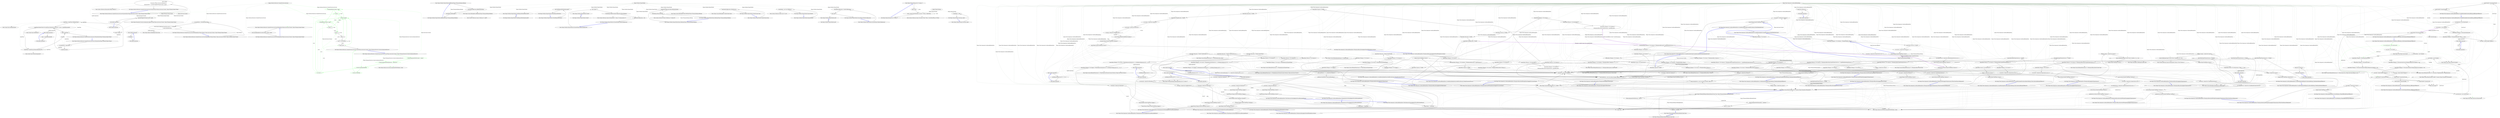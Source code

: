 digraph  {
m1_38 [cluster="System.Type.GetElementType()", file="ExtensionsForMemberInfoTest.cs", label="Entry System.Type.GetElementType()", span="0-0"];
m1_25 [cluster="Ninject.Selection.Heuristics.StandardConstructorScorer.GetTargetType(Ninject.Planning.Targets.ITarget)", file="ExtensionsForMemberInfoTest.cs", label="Entry Ninject.Selection.Heuristics.StandardConstructorScorer.GetTargetType(Ninject.Planning.Targets.ITarget)", span="109-109"];
m1_31 [cluster="Ninject.Selection.Heuristics.StandardConstructorScorer.GetTargetType(Ninject.Planning.Targets.ITarget)", file="ExtensionsForMemberInfoTest.cs", label="var targetType = target.Type", span="111-111"];
m1_34 [cluster="Ninject.Selection.Heuristics.StandardConstructorScorer.GetTargetType(Ninject.Planning.Targets.ITarget)", file="ExtensionsForMemberInfoTest.cs", label="targetType.IsGenericType && targetType.GetInterfaces().Any(type => type == typeof(IEnumerable))", span="117-117"];
m1_36 [cluster="Ninject.Selection.Heuristics.StandardConstructorScorer.GetTargetType(Ninject.Planning.Targets.ITarget)", file="ExtensionsForMemberInfoTest.cs", label="return targetType;", span="122-122"];
m1_32 [cluster="Ninject.Selection.Heuristics.StandardConstructorScorer.GetTargetType(Ninject.Planning.Targets.ITarget)", file="ExtensionsForMemberInfoTest.cs", label="targetType.IsArray", span="112-112"];
m1_33 [cluster="Ninject.Selection.Heuristics.StandardConstructorScorer.GetTargetType(Ninject.Planning.Targets.ITarget)", file="ExtensionsForMemberInfoTest.cs", label="targetType = targetType.GetElementType()", span="114-114"];
m1_35 [cluster="Ninject.Selection.Heuristics.StandardConstructorScorer.GetTargetType(Ninject.Planning.Targets.ITarget)", file="ExtensionsForMemberInfoTest.cs", label="targetType = targetType.GetGenericArguments()[0]", span="119-119"];
m1_37 [cluster="Ninject.Selection.Heuristics.StandardConstructorScorer.GetTargetType(Ninject.Planning.Targets.ITarget)", file="ExtensionsForMemberInfoTest.cs", label="Exit Ninject.Selection.Heuristics.StandardConstructorScorer.GetTargetType(Ninject.Planning.Targets.ITarget)", span="109-109"];
m1_27 [cluster="Unk.Any", file="ExtensionsForMemberInfoTest.cs", label="Entry Unk.Any", span=""];
m1_50 [cluster="Ninject.Parameters.IConstructorArgument.AppliesToTarget(Ninject.Activation.IContext, Ninject.Planning.Targets.ITarget)", file="ExtensionsForMemberInfoTest.cs", label="Entry Ninject.Parameters.IConstructorArgument.AppliesToTarget(Ninject.Activation.IContext, Ninject.Planning.Targets.ITarget)", span="19-19"];
m1_26 [cluster="Ninject.IKernel.GetBindings(System.Type)", file="ExtensionsForMemberInfoTest.cs", label="Entry Ninject.IKernel.GetBindings(System.Type)", span="90-90"];
m1_17 [cluster="Ninject.Selection.Heuristics.StandardConstructorScorer.ParameterExists(Ninject.Activation.IContext, Ninject.Planning.Targets.ITarget)", file="ExtensionsForMemberInfoTest.cs", label="Entry Ninject.Selection.Heuristics.StandardConstructorScorer.ParameterExists(Ninject.Activation.IContext, Ninject.Planning.Targets.ITarget)", span="131-131"];
m1_44 [cluster="Ninject.Selection.Heuristics.StandardConstructorScorer.ParameterExists(Ninject.Activation.IContext, Ninject.Planning.Targets.ITarget)", file="ExtensionsForMemberInfoTest.cs", label="return context\r\n                .Parameters.OfType<IConstructorArgument>()\r\n                .Any(parameter => parameter.AppliesToTarget(context, target));", span="133-135"];
m1_45 [cluster="Ninject.Selection.Heuristics.StandardConstructorScorer.ParameterExists(Ninject.Activation.IContext, Ninject.Planning.Targets.ITarget)", file="ExtensionsForMemberInfoTest.cs", label="Exit Ninject.Selection.Heuristics.StandardConstructorScorer.ParameterExists(Ninject.Activation.IContext, Ninject.Planning.Targets.ITarget)", span="131-131"];
m1_39 [cluster="System.Type.GetInterfaces()", file="ExtensionsForMemberInfoTest.cs", label="Entry System.Type.GetInterfaces()", span="0-0"];
m1_0 [cluster="Ninject.Selection.Heuristics.StandardConstructorScorer.Score(Ninject.Activation.IContext, Ninject.Planning.Directives.ConstructorInjectionDirective)", file="ExtensionsForMemberInfoTest.cs", label="Entry Ninject.Selection.Heuristics.StandardConstructorScorer.Score(Ninject.Activation.IContext, Ninject.Planning.Directives.ConstructorInjectionDirective)", span="49-49"];
m1_1 [cluster="Ninject.Selection.Heuristics.StandardConstructorScorer.Score(Ninject.Activation.IContext, Ninject.Planning.Directives.ConstructorInjectionDirective)", color=green, community=0, file="ExtensionsForMemberInfoTest.cs", label="1: Ensure.ArgumentNotNull(context, ''context'')", span="51-51"];
m1_2 [cluster="Ninject.Selection.Heuristics.StandardConstructorScorer.Score(Ninject.Activation.IContext, Ninject.Planning.Directives.ConstructorInjectionDirective)", color=green, community=0, file="ExtensionsForMemberInfoTest.cs", label="0: Ensure.ArgumentNotNull(directive, ''constructor'')", span="52-52"];
m1_3 [cluster="Ninject.Selection.Heuristics.StandardConstructorScorer.Score(Ninject.Activation.IContext, Ninject.Planning.Directives.ConstructorInjectionDirective)", color=green, community=0, file="ExtensionsForMemberInfoTest.cs", label="0: directive.HasInjectAttribute", span="54-54"];
m1_4 [cluster="Ninject.Selection.Heuristics.StandardConstructorScorer.Score(Ninject.Activation.IContext, Ninject.Planning.Directives.ConstructorInjectionDirective)", color=green, community=0, file="ExtensionsForMemberInfoTest.cs", label="1: return int.MaxValue;", span="56-56"];
m1_5 [cluster="Ninject.Selection.Heuristics.StandardConstructorScorer.Score(Ninject.Activation.IContext, Ninject.Planning.Directives.ConstructorInjectionDirective)", color=green, community=0, file="ExtensionsForMemberInfoTest.cs", label="1: var score = 1", span="59-59"];
m1_6 [cluster="Ninject.Selection.Heuristics.StandardConstructorScorer.Score(Ninject.Activation.IContext, Ninject.Planning.Directives.ConstructorInjectionDirective)", color=green, community=0, file="ExtensionsForMemberInfoTest.cs", label="1: directive.Targets", span="60-60"];
m1_8 [cluster="Ninject.Selection.Heuristics.StandardConstructorScorer.Score(Ninject.Activation.IContext, Ninject.Planning.Directives.ConstructorInjectionDirective)", color=green, community=0, file="ExtensionsForMemberInfoTest.cs", label="0: score++", span="64-64"];
m1_10 [cluster="Ninject.Selection.Heuristics.StandardConstructorScorer.Score(Ninject.Activation.IContext, Ninject.Planning.Directives.ConstructorInjectionDirective)", file="ExtensionsForMemberInfoTest.cs", label="score++", span="70-70"];
m1_12 [cluster="Ninject.Selection.Heuristics.StandardConstructorScorer.Score(Ninject.Activation.IContext, Ninject.Planning.Directives.ConstructorInjectionDirective)", file="ExtensionsForMemberInfoTest.cs", label="score > 0", span="75-75"];
m1_13 [cluster="Ninject.Selection.Heuristics.StandardConstructorScorer.Score(Ninject.Activation.IContext, Ninject.Planning.Directives.ConstructorInjectionDirective)", file="ExtensionsForMemberInfoTest.cs", label="score += int.MinValue", span="77-77"];
m1_7 [cluster="Ninject.Selection.Heuristics.StandardConstructorScorer.Score(Ninject.Activation.IContext, Ninject.Planning.Directives.ConstructorInjectionDirective)", color=green, community=0, file="ExtensionsForMemberInfoTest.cs", label="0: ParameterExists(context, target)", span="62-62"];
m1_14 [cluster="Ninject.Selection.Heuristics.StandardConstructorScorer.Score(Ninject.Activation.IContext, Ninject.Planning.Directives.ConstructorInjectionDirective)", file="ExtensionsForMemberInfoTest.cs", label="return score;", span="81-81"];
m1_9 [cluster="Ninject.Selection.Heuristics.StandardConstructorScorer.Score(Ninject.Activation.IContext, Ninject.Planning.Directives.ConstructorInjectionDirective)", color=green, community=0, file="ExtensionsForMemberInfoTest.cs", label="0: BindingExists(context, target)", span="68-68"];
m1_11 [cluster="Ninject.Selection.Heuristics.StandardConstructorScorer.Score(Ninject.Activation.IContext, Ninject.Planning.Directives.ConstructorInjectionDirective)", file="ExtensionsForMemberInfoTest.cs", label="score++", span="74-74"];
m1_15 [cluster="Ninject.Selection.Heuristics.StandardConstructorScorer.Score(Ninject.Activation.IContext, Ninject.Planning.Directives.ConstructorInjectionDirective)", file="ExtensionsForMemberInfoTest.cs", label="Exit Ninject.Selection.Heuristics.StandardConstructorScorer.Score(Ninject.Activation.IContext, Ninject.Planning.Directives.ConstructorInjectionDirective)", span="49-49"];
m1_18 [cluster="Ninject.Selection.Heuristics.StandardConstructorScorer.BindingExists(Ninject.Activation.IContext, Ninject.Planning.Targets.ITarget)", file="ExtensionsForMemberInfoTest.cs", label="Entry Ninject.Selection.Heuristics.StandardConstructorScorer.BindingExists(Ninject.Activation.IContext, Ninject.Planning.Targets.ITarget)", span="90-90"];
m1_19 [cluster="Ninject.Selection.Heuristics.StandardConstructorScorer.BindingExists(Ninject.Activation.IContext, Ninject.Planning.Targets.ITarget)", file="ExtensionsForMemberInfoTest.cs", label="return this.BindingExists(context.Kernel, context, target);", span="92-92"];
m1_20 [cluster="Ninject.Selection.Heuristics.StandardConstructorScorer.BindingExists(Ninject.Activation.IContext, Ninject.Planning.Targets.ITarget)", file="ExtensionsForMemberInfoTest.cs", label="Exit Ninject.Selection.Heuristics.StandardConstructorScorer.BindingExists(Ninject.Activation.IContext, Ninject.Planning.Targets.ITarget)", span="90-90"];
m1_40 [cluster="System.Type.GetGenericArguments()", file="ExtensionsForMemberInfoTest.cs", label="Entry System.Type.GetGenericArguments()", span="0-0"];
m1_21 [cluster="Ninject.Selection.Heuristics.StandardConstructorScorer.BindingExists(Ninject.IKernel, Ninject.Activation.IContext, Ninject.Planning.Targets.ITarget)", file="ExtensionsForMemberInfoTest.cs", label="Entry Ninject.Selection.Heuristics.StandardConstructorScorer.BindingExists(Ninject.IKernel, Ninject.Activation.IContext, Ninject.Planning.Targets.ITarget)", span="102-102"];
m1_22 [cluster="Ninject.Selection.Heuristics.StandardConstructorScorer.BindingExists(Ninject.IKernel, Ninject.Activation.IContext, Ninject.Planning.Targets.ITarget)", file="ExtensionsForMemberInfoTest.cs", label="var targetType = GetTargetType(target)", span="104-104"];
m1_23 [cluster="Ninject.Selection.Heuristics.StandardConstructorScorer.BindingExists(Ninject.IKernel, Ninject.Activation.IContext, Ninject.Planning.Targets.ITarget)", file="ExtensionsForMemberInfoTest.cs", label="return kernel.GetBindings(targetType).Any(b => !b.IsImplicit)\r\n                   || target.HasDefaultValue;", span="105-106"];
m1_24 [cluster="Ninject.Selection.Heuristics.StandardConstructorScorer.BindingExists(Ninject.IKernel, Ninject.Activation.IContext, Ninject.Planning.Targets.ITarget)", file="ExtensionsForMemberInfoTest.cs", label="Exit Ninject.Selection.Heuristics.StandardConstructorScorer.BindingExists(Ninject.IKernel, Ninject.Activation.IContext, Ninject.Planning.Targets.ITarget)", span="102-102"];
m1_46 [cluster="System.Collections.IEnumerable.OfType<TResult>()", file="ExtensionsForMemberInfoTest.cs", label="Entry System.Collections.IEnumerable.OfType<TResult>()", span="0-0"];
m1_41 [cluster="lambda expression", file="ExtensionsForMemberInfoTest.cs", label="Entry lambda expression", span="117-117"];
m1_48 [cluster="lambda expression", file="ExtensionsForMemberInfoTest.cs", label="parameter.AppliesToTarget(context, target)", span="135-135"];
m1_47 [cluster="lambda expression", file="ExtensionsForMemberInfoTest.cs", label="Entry lambda expression", span="135-135"];
m1_49 [cluster="lambda expression", file="ExtensionsForMemberInfoTest.cs", label="Exit lambda expression", span="135-135"];
m1_28 [cluster="lambda expression", file="ExtensionsForMemberInfoTest.cs", label="Entry lambda expression", span="105-105"];
m1_30 [cluster="lambda expression", file="ExtensionsForMemberInfoTest.cs", label="Exit lambda expression", span="105-105"];
m1_29 [cluster="lambda expression", file="ExtensionsForMemberInfoTest.cs", label="!b.IsImplicit", span="105-105"];
m1_42 [cluster="lambda expression", file="ExtensionsForMemberInfoTest.cs", label="type == typeof(IEnumerable)", span="117-117"];
m1_43 [cluster="lambda expression", file="ExtensionsForMemberInfoTest.cs", label="Exit lambda expression", span="117-117"];
m1_16 [cluster="Ninject.Infrastructure.Ensure.ArgumentNotNull(object, string)", file="ExtensionsForMemberInfoTest.cs", label="Entry Ninject.Infrastructure.Ensure.ArgumentNotNull(object, string)", span="17-17"];
m1_51 [file="ExtensionsForMemberInfoTest.cs", label="Ninject.Selection.Heuristics.StandardConstructorScorer", span=""];
m1_52 [file="ExtensionsForMemberInfoTest.cs", label="Ninject.Activation.IContext", span=""];
m1_53 [file="ExtensionsForMemberInfoTest.cs", label="Ninject.Planning.Targets.ITarget", span=""];
m3_27 [cluster="Ninject.Modules.NinjectModule.AddBinding(Ninject.Planning.Bindings.IBinding)", file="IFluentSyntax.cs", label="Entry Ninject.Modules.NinjectModule.AddBinding(Ninject.Planning.Bindings.IBinding)", span="144-144"];
m3_28 [cluster="Ninject.Modules.NinjectModule.AddBinding(Ninject.Planning.Bindings.IBinding)", file="IFluentSyntax.cs", label="this.KernelConfiguration.AddBinding(binding)", span="146-146"];
m3_29 [cluster="Ninject.Modules.NinjectModule.AddBinding(Ninject.Planning.Bindings.IBinding)", file="IFluentSyntax.cs", label="this.Bindings.Add(binding)", span="147-147"];
m3_30 [cluster="Ninject.Modules.NinjectModule.AddBinding(Ninject.Planning.Bindings.IBinding)", file="IFluentSyntax.cs", label="Exit Ninject.Modules.NinjectModule.AddBinding(Ninject.Planning.Bindings.IBinding)", span="144-144"];
m3_3 [cluster="System.Collections.Generic.List<T>.List()", file="IFluentSyntax.cs", label="Entry System.Collections.Generic.List<T>.List()", span="0-0"];
m3_8 [cluster="Ninject.Modules.NinjectModule.Load()", file="IFluentSyntax.cs", label="Entry Ninject.Modules.NinjectModule.Load()", span="115-115"];
m3_20 [cluster="Ninject.Modules.NinjectModule.Load()", file="IFluentSyntax.cs", label="Exit Ninject.Modules.NinjectModule.Load()", span="115-115"];
m3_23 [cluster="Ninject.Modules.NinjectModule.Unbind(System.Type)", file="IFluentSyntax.cs", label="Entry Ninject.Modules.NinjectModule.Unbind(System.Type)", span="135-135"];
m3_24 [cluster="Ninject.Modules.NinjectModule.Unbind(System.Type)", file="IFluentSyntax.cs", label="this.KernelConfiguration.Unbind(service)", span="137-137"];
m3_25 [cluster="Ninject.Modules.NinjectModule.Unbind(System.Type)", file="IFluentSyntax.cs", label="Exit Ninject.Modules.NinjectModule.Unbind(System.Type)", span="135-135"];
m3_32 [cluster="System.Collections.Generic.ICollection<T>.Add(T)", file="IFluentSyntax.cs", label="Entry System.Collections.Generic.ICollection<T>.Add(T)", span="0-0"];
m3_0 [cluster="Ninject.Modules.NinjectModule.NinjectModule()", file="IFluentSyntax.cs", label="Entry Ninject.Modules.NinjectModule.NinjectModule()", span="39-39"];
m3_1 [cluster="Ninject.Modules.NinjectModule.NinjectModule()", file="IFluentSyntax.cs", label="this.Bindings = new List<IBinding>()", span="41-41"];
m3_2 [cluster="Ninject.Modules.NinjectModule.NinjectModule()", file="IFluentSyntax.cs", label="Exit Ninject.Modules.NinjectModule.NinjectModule()", span="39-39"];
m3_14 [cluster="Ninject.Modules.NinjectModule.Unload()", file="IFluentSyntax.cs", label="Entry Ninject.Modules.NinjectModule.Unload()", span="120-120"];
m3_21 [cluster="Ninject.Modules.NinjectModule.Unload()", file="IFluentSyntax.cs", label="Exit Ninject.Modules.NinjectModule.Unload()", span="120-120"];
m3_38 [cluster="System.Collections.Generic.ICollection<T>.Remove(T)", file="IFluentSyntax.cs", label="Entry System.Collections.Generic.ICollection<T>.Remove(T)", span="0-0"];
m3_37 [cluster="Ninject.Syntax.IBindingRoot.RemoveBinding(Ninject.Planning.Bindings.IBinding)", file="IFluentSyntax.cs", label="Entry Ninject.Syntax.IBindingRoot.RemoveBinding(Ninject.Planning.Bindings.IBinding)", span="137-137"];
m3_15 [cluster="System.Collections.Generic.IEnumerable<T>.Map<T>(System.Action<T>)", file="IFluentSyntax.cs", label="Entry System.Collections.Generic.IEnumerable<T>.Map<T>(System.Action<T>)", span="40-40"];
m3_4 [cluster="Ninject.Modules.NinjectModule.OnLoad(Ninject.IKernelConfiguration)", file="IFluentSyntax.cs", label="Entry Ninject.Modules.NinjectModule.OnLoad(Ninject.IKernelConfiguration)", span="87-87"];
m3_5 [cluster="Ninject.Modules.NinjectModule.OnLoad(Ninject.IKernelConfiguration)", file="IFluentSyntax.cs", label="this.KernelConfiguration = kernelConfiguration", span="89-89"];
m3_6 [cluster="Ninject.Modules.NinjectModule.OnLoad(Ninject.IKernelConfiguration)", file="IFluentSyntax.cs", label="this.Load()", span="90-90"];
m3_7 [cluster="Ninject.Modules.NinjectModule.OnLoad(Ninject.IKernelConfiguration)", file="IFluentSyntax.cs", label="Exit Ninject.Modules.NinjectModule.OnLoad(Ninject.IKernelConfiguration)", span="87-87"];
m3_33 [cluster="Ninject.Modules.NinjectModule.RemoveBinding(Ninject.Planning.Bindings.IBinding)", file="IFluentSyntax.cs", label="Entry Ninject.Modules.NinjectModule.RemoveBinding(Ninject.Planning.Bindings.IBinding)", span="154-154"];
m3_34 [cluster="Ninject.Modules.NinjectModule.RemoveBinding(Ninject.Planning.Bindings.IBinding)", file="IFluentSyntax.cs", label="this.KernelConfiguration.RemoveBinding(binding)", span="156-156"];
m3_35 [cluster="Ninject.Modules.NinjectModule.RemoveBinding(Ninject.Planning.Bindings.IBinding)", file="IFluentSyntax.cs", label="this.Bindings.Remove(binding)", span="157-157"];
m3_36 [cluster="Ninject.Modules.NinjectModule.RemoveBinding(Ninject.Planning.Bindings.IBinding)", file="IFluentSyntax.cs", label="Exit Ninject.Modules.NinjectModule.RemoveBinding(Ninject.Planning.Bindings.IBinding)", span="154-154"];
m3_16 [cluster="Ninject.Modules.NinjectModule.OnVerifyRequiredModules()", file="IFluentSyntax.cs", label="Entry Ninject.Modules.NinjectModule.OnVerifyRequiredModules()", span="107-107"];
m3_17 [cluster="Ninject.Modules.NinjectModule.OnVerifyRequiredModules()", file="IFluentSyntax.cs", label="this.VerifyRequiredModulesAreLoaded()", span="109-109"];
m3_18 [cluster="Ninject.Modules.NinjectModule.OnVerifyRequiredModules()", file="IFluentSyntax.cs", label="Exit Ninject.Modules.NinjectModule.OnVerifyRequiredModules()", span="107-107"];
m3_26 [cluster="Ninject.Syntax.IBindingRoot.Unbind(System.Type)", file="IFluentSyntax.cs", label="Entry Ninject.Syntax.IBindingRoot.Unbind(System.Type)", span="84-84"];
m3_31 [cluster="Ninject.Syntax.IBindingRoot.AddBinding(Ninject.Planning.Bindings.IBinding)", file="IFluentSyntax.cs", label="Entry Ninject.Syntax.IBindingRoot.AddBinding(Ninject.Planning.Bindings.IBinding)", span="131-131"];
m3_19 [cluster="Ninject.Modules.NinjectModule.VerifyRequiredModulesAreLoaded()", file="IFluentSyntax.cs", label="Entry Ninject.Modules.NinjectModule.VerifyRequiredModulesAreLoaded()", span="127-127"];
m3_22 [cluster="Ninject.Modules.NinjectModule.VerifyRequiredModulesAreLoaded()", file="IFluentSyntax.cs", label="Exit Ninject.Modules.NinjectModule.VerifyRequiredModulesAreLoaded()", span="127-127"];
m3_9 [cluster="Ninject.Modules.NinjectModule.OnUnload(Ninject.IKernelConfiguration)", file="IFluentSyntax.cs", label="Entry Ninject.Modules.NinjectModule.OnUnload(Ninject.IKernelConfiguration)", span="97-97"];
m3_10 [cluster="Ninject.Modules.NinjectModule.OnUnload(Ninject.IKernelConfiguration)", file="IFluentSyntax.cs", label="this.Unload()", span="99-99"];
m3_11 [cluster="Ninject.Modules.NinjectModule.OnUnload(Ninject.IKernelConfiguration)", file="IFluentSyntax.cs", label="this.Bindings.Map(this.KernelConfiguration.RemoveBinding)", span="100-100"];
m3_12 [cluster="Ninject.Modules.NinjectModule.OnUnload(Ninject.IKernelConfiguration)", file="IFluentSyntax.cs", label="this.KernelConfiguration = null", span="101-101"];
m3_13 [cluster="Ninject.Modules.NinjectModule.OnUnload(Ninject.IKernelConfiguration)", file="IFluentSyntax.cs", label="Exit Ninject.Modules.NinjectModule.OnUnload(Ninject.IKernelConfiguration)", span="97-97"];
m3_39 [file="IFluentSyntax.cs", label="Ninject.Modules.NinjectModule", span=""];
m5_0 [cluster="Ninject.NinjectSettings.Get<T>(string, T)", file="ReferenceEqualWeakReference.cs", label="Entry Ninject.NinjectSettings.Get<T>(string, T)", span="145-145"];
m5_1 [cluster="Ninject.NinjectSettings.Get<T>(string, T)", file="ReferenceEqualWeakReference.cs", label="object value", span="147-147"];
m5_2 [cluster="Ninject.NinjectSettings.Get<T>(string, T)", file="ReferenceEqualWeakReference.cs", label="return _values.TryGetValue(key, out value) ? (T)value : defaultValue;", span="148-148"];
m5_3 [cluster="Ninject.NinjectSettings.Get<T>(string, T)", file="ReferenceEqualWeakReference.cs", label="Exit Ninject.NinjectSettings.Get<T>(string, T)", span="145-145"];
m5_4 [cluster="System.Collections.Generic.Dictionary<TKey, TValue>.TryGetValue(TKey, out TValue)", file="ReferenceEqualWeakReference.cs", label="Entry System.Collections.Generic.Dictionary<TKey, TValue>.TryGetValue(TKey, out TValue)", span="0-0"];
m5_5 [cluster="Ninject.NinjectSettings.Set(string, object)", file="ReferenceEqualWeakReference.cs", label="Entry Ninject.NinjectSettings.Set(string, object)", span="156-156"];
m5_6 [cluster="Ninject.NinjectSettings.Set(string, object)", file="ReferenceEqualWeakReference.cs", label="_values[key] = value", span="158-158"];
m5_7 [cluster="Ninject.NinjectSettings.Set(string, object)", file="ReferenceEqualWeakReference.cs", label="Exit Ninject.NinjectSettings.Set(string, object)", span="156-156"];
m5_8 [file="ReferenceEqualWeakReference.cs", label="Ninject.NinjectSettings", span=""];
m6_237 [cluster="Ninject.Syntax.IBindingNamedSyntax<T>.Named(string)", file="WhenLoadIsCalledWithModule.cs", label="Entry Ninject.Syntax.IBindingNamedSyntax<T>.Named(string)", span="37-37"];
m6_42 [cluster="Ninject.Tests.Integration.ConditionalBindingTests.GivenBindingIsMadeAfterImplictBinding_ThenExplicitBindingWillResolve()", file="WhenLoadIsCalledWithModule.cs", label="Entry Ninject.Tests.Integration.ConditionalBindingTests.GivenBindingIsMadeAfterImplictBinding_ThenExplicitBindingWillResolve()", span="59-59"];
m6_43 [cluster="Ninject.Tests.Integration.ConditionalBindingTests.GivenBindingIsMadeAfterImplictBinding_ThenExplicitBindingWillResolve()", file="WhenLoadIsCalledWithModule.cs", label="IWeapon weapon = kernel.Get<Sword>()", span="61-61"];
m6_45 [cluster="Ninject.Tests.Integration.ConditionalBindingTests.GivenBindingIsMadeAfterImplictBinding_ThenExplicitBindingWillResolve()", file="WhenLoadIsCalledWithModule.cs", label="kernel.Bind<Sword>().To<ShortSword>()", span="63-63"];
m6_46 [cluster="Ninject.Tests.Integration.ConditionalBindingTests.GivenBindingIsMadeAfterImplictBinding_ThenExplicitBindingWillResolve()", file="WhenLoadIsCalledWithModule.cs", label="weapon = kernel.Get<Sword>()", span="64-64"];
m6_44 [cluster="Ninject.Tests.Integration.ConditionalBindingTests.GivenBindingIsMadeAfterImplictBinding_ThenExplicitBindingWillResolve()", file="WhenLoadIsCalledWithModule.cs", label="weapon.Should().BeOfType<Sword>()", span="62-62"];
m6_47 [cluster="Ninject.Tests.Integration.ConditionalBindingTests.GivenBindingIsMadeAfterImplictBinding_ThenExplicitBindingWillResolve()", file="WhenLoadIsCalledWithModule.cs", label="weapon.Should().BeOfType<ShortSword>()", span="65-65"];
m6_48 [cluster="Ninject.Tests.Integration.ConditionalBindingTests.GivenBindingIsMadeAfterImplictBinding_ThenExplicitBindingWillResolve()", file="WhenLoadIsCalledWithModule.cs", label="Exit Ninject.Tests.Integration.ConditionalBindingTests.GivenBindingIsMadeAfterImplictBinding_ThenExplicitBindingWillResolve()", span="59-59"];
m6_13 [cluster="Unk.>", file="WhenLoadIsCalledWithModule.cs", label="Entry Unk.>", span=""];
m6_86 [cluster="Ninject.Tests.Fakes.ShortSword.ShortSword()", file="WhenLoadIsCalledWithModule.cs", label="Entry Ninject.Tests.Fakes.ShortSword.ShortSword()", span="2-2"];
m6_213 [cluster="Ninject.Tests.Integration.ConditionalBindingTests.WhenInjectedExactlyIntoAppliesToOneOfMultipleServiceType()", file="WhenLoadIsCalledWithModule.cs", label="Entry Ninject.Tests.Integration.ConditionalBindingTests.WhenInjectedExactlyIntoAppliesToOneOfMultipleServiceType()", span="280-280"];
m6_214 [cluster="Ninject.Tests.Integration.ConditionalBindingTests.WhenInjectedExactlyIntoAppliesToOneOfMultipleServiceType()", file="WhenLoadIsCalledWithModule.cs", label="kernel.Bind<IWeapon>().To<Sword>()", span="282-282"];
m6_215 [cluster="Ninject.Tests.Integration.ConditionalBindingTests.WhenInjectedExactlyIntoAppliesToOneOfMultipleServiceType()", file="WhenLoadIsCalledWithModule.cs", label="kernel.Bind<IWarrior>().To<FootSoldier>()", span="283-283"];
m6_216 [cluster="Ninject.Tests.Integration.ConditionalBindingTests.WhenInjectedExactlyIntoAppliesToOneOfMultipleServiceType()", file="WhenLoadIsCalledWithModule.cs", label="kernel.Bind<IWeapon>().To<Shuriken>()\r\n                .WhenInjectedExactlyInto(typeof(Samurai), typeof(Barracks))", span="284-285"];
m6_217 [cluster="Ninject.Tests.Integration.ConditionalBindingTests.WhenInjectedExactlyIntoAppliesToOneOfMultipleServiceType()", file="WhenLoadIsCalledWithModule.cs", label="kernel.Bind<Samurai>().ToSelf()", span="287-287"];
m6_218 [cluster="Ninject.Tests.Integration.ConditionalBindingTests.WhenInjectedExactlyIntoAppliesToOneOfMultipleServiceType()", file="WhenLoadIsCalledWithModule.cs", label="kernel.Bind<Barracks>().ToSelf()", span="288-288"];
m6_219 [cluster="Ninject.Tests.Integration.ConditionalBindingTests.WhenInjectedExactlyIntoAppliesToOneOfMultipleServiceType()", file="WhenLoadIsCalledWithModule.cs", label="kernel.Bind<NinjaBarracks>().ToSelf()", span="289-289"];
m6_220 [cluster="Ninject.Tests.Integration.ConditionalBindingTests.WhenInjectedExactlyIntoAppliesToOneOfMultipleServiceType()", file="WhenLoadIsCalledWithModule.cs", label="var warrior = kernel.Get<Samurai>()", span="291-291"];
m6_221 [cluster="Ninject.Tests.Integration.ConditionalBindingTests.WhenInjectedExactlyIntoAppliesToOneOfMultipleServiceType()", file="WhenLoadIsCalledWithModule.cs", label="var barracks = kernel.Get<Barracks>()", span="292-292"];
m6_222 [cluster="Ninject.Tests.Integration.ConditionalBindingTests.WhenInjectedExactlyIntoAppliesToOneOfMultipleServiceType()", file="WhenLoadIsCalledWithModule.cs", label="var ninja = kernel.Get<NinjaBarracks>()", span="293-293"];
m6_223 [cluster="Ninject.Tests.Integration.ConditionalBindingTests.WhenInjectedExactlyIntoAppliesToOneOfMultipleServiceType()", file="WhenLoadIsCalledWithModule.cs", label="warrior.Weapon.Should().BeOfType<Shuriken>()", span="295-295"];
m6_224 [cluster="Ninject.Tests.Integration.ConditionalBindingTests.WhenInjectedExactlyIntoAppliesToOneOfMultipleServiceType()", file="WhenLoadIsCalledWithModule.cs", label="barracks.Weapon.Should().BeOfType<Shuriken>()", span="296-296"];
m6_225 [cluster="Ninject.Tests.Integration.ConditionalBindingTests.WhenInjectedExactlyIntoAppliesToOneOfMultipleServiceType()", file="WhenLoadIsCalledWithModule.cs", label="ninja.Weapon.Should().BeOfType<Sword>()", span="297-297"];
m6_226 [cluster="Ninject.Tests.Integration.ConditionalBindingTests.WhenInjectedExactlyIntoAppliesToOneOfMultipleServiceType()", file="WhenLoadIsCalledWithModule.cs", label="Exit Ninject.Tests.Integration.ConditionalBindingTests.WhenInjectedExactlyIntoAppliesToOneOfMultipleServiceType()", span="280-280"];
m6_130 [cluster="Ninject.Syntax.BindingRoot.Bind(params System.Type[])", file="WhenLoadIsCalledWithModule.cs", label="Entry Ninject.Syntax.BindingRoot.Bind(params System.Type[])", span="118-118"];
m6_142 [cluster="Ninject.Tests.Integration.ConditionalBindingTests.WhenInjectedIntoAppliesToOneOfMultipleServiceType()", file="WhenLoadIsCalledWithModule.cs", label="Entry Ninject.Tests.Integration.ConditionalBindingTests.WhenInjectedIntoAppliesToOneOfMultipleServiceType()", span="174-174"];
m6_143 [cluster="Ninject.Tests.Integration.ConditionalBindingTests.WhenInjectedIntoAppliesToOneOfMultipleServiceType()", file="WhenLoadIsCalledWithModule.cs", label="kernel.Bind<IWeapon>().To<Sword>()", span="176-176"];
m6_144 [cluster="Ninject.Tests.Integration.ConditionalBindingTests.WhenInjectedIntoAppliesToOneOfMultipleServiceType()", file="WhenLoadIsCalledWithModule.cs", label="kernel.Bind<IWarrior>().To<FootSoldier>()", span="177-177"];
m6_145 [cluster="Ninject.Tests.Integration.ConditionalBindingTests.WhenInjectedIntoAppliesToOneOfMultipleServiceType()", file="WhenLoadIsCalledWithModule.cs", label="kernel.Bind<IWeapon>().To<Shuriken>()\r\n                .WhenInjectedExactlyInto(typeof(Samurai), typeof(Barracks))", span="178-179"];
m6_146 [cluster="Ninject.Tests.Integration.ConditionalBindingTests.WhenInjectedIntoAppliesToOneOfMultipleServiceType()", file="WhenLoadIsCalledWithModule.cs", label="kernel.Bind<Samurai>().ToSelf()", span="181-181"];
m6_147 [cluster="Ninject.Tests.Integration.ConditionalBindingTests.WhenInjectedIntoAppliesToOneOfMultipleServiceType()", file="WhenLoadIsCalledWithModule.cs", label="kernel.Bind<Barracks>().ToSelf()", span="182-182"];
m6_148 [cluster="Ninject.Tests.Integration.ConditionalBindingTests.WhenInjectedIntoAppliesToOneOfMultipleServiceType()", file="WhenLoadIsCalledWithModule.cs", label="kernel.Bind<NinjaBarracks>().ToSelf()", span="183-183"];
m6_149 [cluster="Ninject.Tests.Integration.ConditionalBindingTests.WhenInjectedIntoAppliesToOneOfMultipleServiceType()", file="WhenLoadIsCalledWithModule.cs", label="var warrior = kernel.Get<Samurai>()", span="185-185"];
m6_150 [cluster="Ninject.Tests.Integration.ConditionalBindingTests.WhenInjectedIntoAppliesToOneOfMultipleServiceType()", file="WhenLoadIsCalledWithModule.cs", label="var barracks = kernel.Get<Barracks>()", span="186-186"];
m6_151 [cluster="Ninject.Tests.Integration.ConditionalBindingTests.WhenInjectedIntoAppliesToOneOfMultipleServiceType()", file="WhenLoadIsCalledWithModule.cs", label="var ninja = kernel.Get<NinjaBarracks>()", span="187-187"];
m6_152 [cluster="Ninject.Tests.Integration.ConditionalBindingTests.WhenInjectedIntoAppliesToOneOfMultipleServiceType()", file="WhenLoadIsCalledWithModule.cs", label="warrior.Weapon.Should().BeOfType<Shuriken>()", span="189-189"];
m6_153 [cluster="Ninject.Tests.Integration.ConditionalBindingTests.WhenInjectedIntoAppliesToOneOfMultipleServiceType()", file="WhenLoadIsCalledWithModule.cs", label="barracks.Weapon.Should().BeOfType<Shuriken>()", span="190-190"];
m6_154 [cluster="Ninject.Tests.Integration.ConditionalBindingTests.WhenInjectedIntoAppliesToOneOfMultipleServiceType()", file="WhenLoadIsCalledWithModule.cs", label="ninja.Weapon.Should().BeOfType<Sword>()", span="191-191"];
m6_155 [cluster="Ninject.Tests.Integration.ConditionalBindingTests.WhenInjectedIntoAppliesToOneOfMultipleServiceType()", file="WhenLoadIsCalledWithModule.cs", label="Exit Ninject.Tests.Integration.ConditionalBindingTests.WhenInjectedIntoAppliesToOneOfMultipleServiceType()", span="174-174"];
m6_77 [cluster="Ninject.Tests.Integration.ConditionalBindingTests.GivenADefaultAndAConditionalBinding_AllBindingsWillResolve()", file="WhenLoadIsCalledWithModule.cs", label="Entry Ninject.Tests.Integration.ConditionalBindingTests.GivenADefaultAndAConditionalBinding_AllBindingsWillResolve()", span="95-95"];
m6_78 [cluster="Ninject.Tests.Integration.ConditionalBindingTests.GivenADefaultAndAConditionalBinding_AllBindingsWillResolve()", file="WhenLoadIsCalledWithModule.cs", label="var shortSword = new ShortSword()", span="97-97"];
m6_79 [cluster="Ninject.Tests.Integration.ConditionalBindingTests.GivenADefaultAndAConditionalBinding_AllBindingsWillResolve()", file="WhenLoadIsCalledWithModule.cs", label="var shuriken = new Shuriken()", span="98-98"];
m6_80 [cluster="Ninject.Tests.Integration.ConditionalBindingTests.GivenADefaultAndAConditionalBinding_AllBindingsWillResolve()", file="WhenLoadIsCalledWithModule.cs", label="kernel.Bind<IWeapon>().ToConstant(shortSword)", span="100-100"];
m6_83 [cluster="Ninject.Tests.Integration.ConditionalBindingTests.GivenADefaultAndAConditionalBinding_AllBindingsWillResolve()", file="WhenLoadIsCalledWithModule.cs", label="result.Should().Contain(shortSword)", span="103-103"];
m6_81 [cluster="Ninject.Tests.Integration.ConditionalBindingTests.GivenADefaultAndAConditionalBinding_AllBindingsWillResolve()", file="WhenLoadIsCalledWithModule.cs", label="kernel.Bind<IWeapon>().ToConstant(shuriken).When(_ => true)", span="101-101"];
m6_82 [cluster="Ninject.Tests.Integration.ConditionalBindingTests.GivenADefaultAndAConditionalBinding_AllBindingsWillResolve()", file="WhenLoadIsCalledWithModule.cs", label="var result = kernel.GetAll<IWeapon>()", span="102-102"];
m6_84 [cluster="Ninject.Tests.Integration.ConditionalBindingTests.GivenADefaultAndAConditionalBinding_AllBindingsWillResolve()", file="WhenLoadIsCalledWithModule.cs", label="result.Should().Contain(shuriken)", span="104-104"];
m6_85 [cluster="Ninject.Tests.Integration.ConditionalBindingTests.GivenADefaultAndAConditionalBinding_AllBindingsWillResolve()", file="WhenLoadIsCalledWithModule.cs", label="Exit Ninject.Tests.Integration.ConditionalBindingTests.GivenADefaultAndAConditionalBinding_AllBindingsWillResolve()", span="95-95"];
m6_157 [cluster="Ninject.Tests.Integration.ConditionalBindingTests.WhenInjectedIntoAppliesToOpenGenericsWhenClosedGenericIsRequested()", file="WhenLoadIsCalledWithModule.cs", label="Entry Ninject.Tests.Integration.ConditionalBindingTests.WhenInjectedIntoAppliesToOpenGenericsWhenClosedGenericIsRequested()", span="195-195"];
m6_158 [cluster="Ninject.Tests.Integration.ConditionalBindingTests.WhenInjectedIntoAppliesToOpenGenericsWhenClosedGenericIsRequested()", file="WhenLoadIsCalledWithModule.cs", label="kernel.Bind(typeof(GenericService<>)).ToSelf()", span="197-197"];
m6_159 [cluster="Ninject.Tests.Integration.ConditionalBindingTests.WhenInjectedIntoAppliesToOpenGenericsWhenClosedGenericIsRequested()", file="WhenLoadIsCalledWithModule.cs", label="kernel.Bind<IWarrior>().To<Samurai>().WhenInjectedInto(typeof(GenericService<>))", span="198-198"];
m6_160 [cluster="Ninject.Tests.Integration.ConditionalBindingTests.WhenInjectedIntoAppliesToOpenGenericsWhenClosedGenericIsRequested()", file="WhenLoadIsCalledWithModule.cs", label="kernel.Bind<IWeapon>().To<Sword>()", span="199-199"];
m6_161 [cluster="Ninject.Tests.Integration.ConditionalBindingTests.WhenInjectedIntoAppliesToOpenGenericsWhenClosedGenericIsRequested()", file="WhenLoadIsCalledWithModule.cs", label="var service = kernel.Get<ClosedGenericService>()", span="201-201"];
m6_162 [cluster="Ninject.Tests.Integration.ConditionalBindingTests.WhenInjectedIntoAppliesToOpenGenericsWhenClosedGenericIsRequested()", file="WhenLoadIsCalledWithModule.cs", label="service.Warrior.Should().BeOfType<Samurai>()", span="203-203"];
m6_163 [cluster="Ninject.Tests.Integration.ConditionalBindingTests.WhenInjectedIntoAppliesToOpenGenericsWhenClosedGenericIsRequested()", file="WhenLoadIsCalledWithModule.cs", label="Exit Ninject.Tests.Integration.ConditionalBindingTests.WhenInjectedIntoAppliesToOpenGenericsWhenClosedGenericIsRequested()", span="195-195"];
m6_132 [cluster="Ninject.Tests.Integration.ConditionalBindingTests.WhenInjectedIntoOneOfMultipleTypesAppliesToOpenGenerics()", file="WhenLoadIsCalledWithModule.cs", label="Entry Ninject.Tests.Integration.ConditionalBindingTests.WhenInjectedIntoOneOfMultipleTypesAppliesToOpenGenerics()", span="160-160"];
m6_133 [cluster="Ninject.Tests.Integration.ConditionalBindingTests.WhenInjectedIntoOneOfMultipleTypesAppliesToOpenGenerics()", file="WhenLoadIsCalledWithModule.cs", label="kernel.Bind(typeof(GenericService<>)).ToSelf()", span="162-162"];
m6_134 [cluster="Ninject.Tests.Integration.ConditionalBindingTests.WhenInjectedIntoOneOfMultipleTypesAppliesToOpenGenerics()", file="WhenLoadIsCalledWithModule.cs", label="this.kernel.Bind<IWarrior>().To<Samurai>().WhenInjectedInto(new[] { typeof(IGenericService<>) })", span="163-163"];
m6_135 [cluster="Ninject.Tests.Integration.ConditionalBindingTests.WhenInjectedIntoOneOfMultipleTypesAppliesToOpenGenerics()", file="WhenLoadIsCalledWithModule.cs", label="kernel.Bind<IWeapon>().To<Sword>()", span="164-164"];
m6_136 [cluster="Ninject.Tests.Integration.ConditionalBindingTests.WhenInjectedIntoOneOfMultipleTypesAppliesToOpenGenerics()", file="WhenLoadIsCalledWithModule.cs", label="var service = kernel.Get<GenericService<int>>()", span="166-166"];
m6_137 [cluster="Ninject.Tests.Integration.ConditionalBindingTests.WhenInjectedIntoOneOfMultipleTypesAppliesToOpenGenerics()", file="WhenLoadIsCalledWithModule.cs", label="var anotherService = kernel.Get<AnotherGenericService<int>>()", span="167-167"];
m6_138 [cluster="Ninject.Tests.Integration.ConditionalBindingTests.WhenInjectedIntoOneOfMultipleTypesAppliesToOpenGenerics()", file="WhenLoadIsCalledWithModule.cs", label="service.Warrior.Should().BeOfType<Samurai>()", span="169-169"];
m6_139 [cluster="Ninject.Tests.Integration.ConditionalBindingTests.WhenInjectedIntoOneOfMultipleTypesAppliesToOpenGenerics()", file="WhenLoadIsCalledWithModule.cs", label="anotherService.Warrior.Should().BeOfType<Samurai>()", span="170-170"];
m6_140 [cluster="Ninject.Tests.Integration.ConditionalBindingTests.WhenInjectedIntoOneOfMultipleTypesAppliesToOpenGenerics()", file="WhenLoadIsCalledWithModule.cs", label="Exit Ninject.Tests.Integration.ConditionalBindingTests.WhenInjectedIntoOneOfMultipleTypesAppliesToOpenGenerics()", span="160-160"];
m6_238 [cluster="Ninject.Syntax.IBindingWhenSyntax<T>.WhenAnyAncestorNamed(string)", file="WhenLoadIsCalledWithModule.cs", label="Entry Ninject.Syntax.IBindingWhenSyntax<T>.WhenAnyAncestorNamed(string)", span="164-164"];
m6_117 [cluster="Ninject.Tests.Integration.ConditionalBindingTests.WhenInjectedIntoAppliesToBaseTypes()", file="WhenLoadIsCalledWithModule.cs", label="Entry Ninject.Tests.Integration.ConditionalBindingTests.WhenInjectedIntoAppliesToBaseTypes()", span="137-137"];
m6_118 [cluster="Ninject.Tests.Integration.ConditionalBindingTests.WhenInjectedIntoAppliesToBaseTypes()", file="WhenLoadIsCalledWithModule.cs", label="kernel.Bind<IWarrior>().To<Samurai>()", span="139-139"];
m6_119 [cluster="Ninject.Tests.Integration.ConditionalBindingTests.WhenInjectedIntoAppliesToBaseTypes()", file="WhenLoadIsCalledWithModule.cs", label="kernel.Bind<IWeapon>().To<Sword>().WhenInjectedInto<IWarrior>()", span="140-140"];
m6_120 [cluster="Ninject.Tests.Integration.ConditionalBindingTests.WhenInjectedIntoAppliesToBaseTypes()", file="WhenLoadIsCalledWithModule.cs", label="var warrior = kernel.Get<IWarrior>()", span="142-142"];
m6_121 [cluster="Ninject.Tests.Integration.ConditionalBindingTests.WhenInjectedIntoAppliesToBaseTypes()", file="WhenLoadIsCalledWithModule.cs", label="warrior.Weapon.Should().BeOfType<Sword>()", span="144-144"];
m6_122 [cluster="Ninject.Tests.Integration.ConditionalBindingTests.WhenInjectedIntoAppliesToBaseTypes()", file="WhenLoadIsCalledWithModule.cs", label="Exit Ninject.Tests.Integration.ConditionalBindingTests.WhenInjectedIntoAppliesToBaseTypes()", span="137-137"];
m6_12 [cluster="Ninject.Infrastructure.Ensure.ArgumentNotNull(object, string)", file="WhenLoadIsCalledWithModule.cs", label="Entry Ninject.Infrastructure.Ensure.ArgumentNotNull(object, string)", span="17-17"];
m6_9 [cluster="Ninject.Planning.Bindings.Binding.Binding(System.Type, Ninject.Planning.Bindings.IBindingMetadata)", file="WhenLoadIsCalledWithModule.cs", label="DeactivationActions = new List<Action<IContext, object>>()", span="102-102"];
m6_0 [cluster="Ninject.Planning.Bindings.Binding.Binding(System.Type)", file="WhenLoadIsCalledWithModule.cs", label="Entry Ninject.Planning.Bindings.Binding.Binding(System.Type)", span="86-86"];
m6_1 [cluster="Ninject.Planning.Bindings.Binding.Binding(System.Type)", file="WhenLoadIsCalledWithModule.cs", label="Exit Ninject.Planning.Bindings.Binding.Binding(System.Type)", span="86-86"];
m6_2 [cluster="Ninject.Planning.Bindings.Binding.Binding(System.Type, Ninject.Planning.Bindings.IBindingMetadata)", file="WhenLoadIsCalledWithModule.cs", label="Entry Ninject.Planning.Bindings.Binding.Binding(System.Type, Ninject.Planning.Bindings.IBindingMetadata)", span="93-93"];
m6_3 [cluster="Ninject.Planning.Bindings.Binding.Binding(System.Type, Ninject.Planning.Bindings.IBindingMetadata)", file="WhenLoadIsCalledWithModule.cs", label="Ensure.ArgumentNotNull(service, ''service'')", span="95-95"];
m6_4 [cluster="Ninject.Planning.Bindings.Binding.Binding(System.Type, Ninject.Planning.Bindings.IBindingMetadata)", file="WhenLoadIsCalledWithModule.cs", label="Ensure.ArgumentNotNull(metadata, ''metadata'')", span="96-96"];
m6_5 [cluster="Ninject.Planning.Bindings.Binding.Binding(System.Type, Ninject.Planning.Bindings.IBindingMetadata)", file="WhenLoadIsCalledWithModule.cs", label="Service = service", span="98-98"];
m6_6 [cluster="Ninject.Planning.Bindings.Binding.Binding(System.Type, Ninject.Planning.Bindings.IBindingMetadata)", file="WhenLoadIsCalledWithModule.cs", label="Metadata = metadata", span="99-99"];
m6_88 [cluster="Ninject.Syntax.IBindingToSyntax<T1>.ToConstant<TImplementation>(TImplementation)", file="WhenLoadIsCalledWithModule.cs", label="Entry Ninject.Syntax.IBindingToSyntax<T1>.ToConstant<TImplementation>(TImplementation)", span="105-105"];
m6_203 [cluster="Ninject.Syntax.IBindingWhenSyntax<T>.WhenInjectedExactlyInto<TParent>()", file="WhenLoadIsCalledWithModule.cs", label="Entry Ninject.Syntax.IBindingWhenSyntax<T>.WhenInjectedExactlyInto<TParent>()", span="74-74"];
m6_8 [cluster="Ninject.Planning.Bindings.Binding.Binding(System.Type, Ninject.Planning.Bindings.IBindingMetadata)", file="WhenLoadIsCalledWithModule.cs", label="ActivationActions = new List<Action<IContext, object>>()", span="101-101"];
m6_18 [cluster="Ninject.Tests.Integration.ConditionalBindingTests.GivenADefaultAndSingleUnatisfiedConditional_ThenTheDefaultIsUsed()", file="WhenLoadIsCalledWithModule.cs", label="var warrior = kernel.Get<Samurai>()", span="27-27"];
m6_94 [cluster="Ninject.Tests.Integration.ConditionalBindingTests.GivenAMixtureOfBindings_OnlyNonImplicitBindingsWillResolve()", file="WhenLoadIsCalledWithModule.cs", label="Entry Ninject.Tests.Integration.ConditionalBindingTests.GivenAMixtureOfBindings_OnlyNonImplicitBindingsWillResolve()", span="108-108"];
m6_95 [cluster="Ninject.Tests.Integration.ConditionalBindingTests.GivenAMixtureOfBindings_OnlyNonImplicitBindingsWillResolve()", color=green, community=0, file="WhenLoadIsCalledWithModule.cs", label="0: var shortSword = new ShortSword()", span="110-110"];
m6_96 [cluster="Ninject.Tests.Integration.ConditionalBindingTests.GivenAMixtureOfBindings_OnlyNonImplicitBindingsWillResolve()", file="WhenLoadIsCalledWithModule.cs", label="var sword = new Sword()", span="111-111"];
m6_98 [cluster="Ninject.Tests.Integration.ConditionalBindingTests.GivenAMixtureOfBindings_OnlyNonImplicitBindingsWillResolve()", file="WhenLoadIsCalledWithModule.cs", label="kernel.Bind<IWeapon>().ToConstant(shortSword)", span="114-114"];
m6_102 [cluster="Ninject.Tests.Integration.ConditionalBindingTests.GivenAMixtureOfBindings_OnlyNonImplicitBindingsWillResolve()", file="WhenLoadIsCalledWithModule.cs", label="result.Should().Contain(shortSword)", span="118-118"];
m6_97 [cluster="Ninject.Tests.Integration.ConditionalBindingTests.GivenAMixtureOfBindings_OnlyNonImplicitBindingsWillResolve()", file="WhenLoadIsCalledWithModule.cs", label="var shuriken = new Shuriken()", span="112-112"];
m6_99 [cluster="Ninject.Tests.Integration.ConditionalBindingTests.GivenAMixtureOfBindings_OnlyNonImplicitBindingsWillResolve()", file="WhenLoadIsCalledWithModule.cs", label="kernel.Bind<IWeapon>().ToConstant(sword)", span="115-115"];
m6_103 [cluster="Ninject.Tests.Integration.ConditionalBindingTests.GivenAMixtureOfBindings_OnlyNonImplicitBindingsWillResolve()", file="WhenLoadIsCalledWithModule.cs", label="result.Should().Contain(sword)", span="119-119"];
m6_101 [cluster="Ninject.Tests.Integration.ConditionalBindingTests.GivenAMixtureOfBindings_OnlyNonImplicitBindingsWillResolve()", file="WhenLoadIsCalledWithModule.cs", label="var result = kernel.GetAll<IWeapon>()", span="117-117"];
m6_104 [cluster="Ninject.Tests.Integration.ConditionalBindingTests.GivenAMixtureOfBindings_OnlyNonImplicitBindingsWillResolve()", file="WhenLoadIsCalledWithModule.cs", label="result.Should().NotContain(shuriken)", span="120-120"];
m6_100 [cluster="Ninject.Tests.Integration.ConditionalBindingTests.GivenAMixtureOfBindings_OnlyNonImplicitBindingsWillResolve()", file="WhenLoadIsCalledWithModule.cs", label="kernel.Bind<IWeapon>().ToConstant(shuriken).BindingConfiguration.IsImplicit = true", span="116-116"];
m6_105 [cluster="Ninject.Tests.Integration.ConditionalBindingTests.GivenAMixtureOfBindings_OnlyNonImplicitBindingsWillResolve()", file="WhenLoadIsCalledWithModule.cs", label="Exit Ninject.Tests.Integration.ConditionalBindingTests.GivenAMixtureOfBindings_OnlyNonImplicitBindingsWillResolve()", span="108-108"];
m6_7 [cluster="Ninject.Planning.Bindings.Binding.Binding(System.Type, Ninject.Planning.Bindings.IBindingMetadata)", file="WhenLoadIsCalledWithModule.cs", label="Parameters = new List<IParameter>()", span="100-100"];
m6_131 [cluster="Ninject.Syntax.IBindingWhenSyntax<T>.WhenInjectedInto(System.Type)", file="WhenLoadIsCalledWithModule.cs", label="Entry Ninject.Syntax.IBindingWhenSyntax<T>.WhenInjectedInto(System.Type)", span="56-56"];
m6_227 [cluster="Ninject.Tests.Integration.ConditionalBindingTests.WhenAnyAncestorNamedAppliesToGrandParentAndParent()", file="WhenLoadIsCalledWithModule.cs", label="Entry Ninject.Tests.Integration.ConditionalBindingTests.WhenAnyAncestorNamedAppliesToGrandParentAndParent()", span="301-301"];
m6_229 [cluster="Ninject.Tests.Integration.ConditionalBindingTests.WhenAnyAncestorNamedAppliesToGrandParentAndParent()", file="WhenLoadIsCalledWithModule.cs", label="kernel.Bind<Barracks>().ToSelf().Named(Name)", span="304-304"];
m6_230 [cluster="Ninject.Tests.Integration.ConditionalBindingTests.WhenAnyAncestorNamedAppliesToGrandParentAndParent()", file="WhenLoadIsCalledWithModule.cs", label="kernel.Bind<IWarrior>().To<Samurai>()", span="305-305"];
m6_231 [cluster="Ninject.Tests.Integration.ConditionalBindingTests.WhenAnyAncestorNamedAppliesToGrandParentAndParent()", file="WhenLoadIsCalledWithModule.cs", label="kernel.Bind<IWeapon>().To<Sword>().WhenAnyAncestorNamed(Name)", span="306-306"];
m6_232 [cluster="Ninject.Tests.Integration.ConditionalBindingTests.WhenAnyAncestorNamedAppliesToGrandParentAndParent()", file="WhenLoadIsCalledWithModule.cs", label="kernel.Bind<IWeapon>().To<Dagger>()", span="307-307"];
m6_233 [cluster="Ninject.Tests.Integration.ConditionalBindingTests.WhenAnyAncestorNamedAppliesToGrandParentAndParent()", file="WhenLoadIsCalledWithModule.cs", label="var barack = kernel.Get<Barracks>()", span="309-309"];
m6_234 [cluster="Ninject.Tests.Integration.ConditionalBindingTests.WhenAnyAncestorNamedAppliesToGrandParentAndParent()", file="WhenLoadIsCalledWithModule.cs", label="barack.Weapon.Should().BeOfType<Sword>()", span="311-311"];
m6_235 [cluster="Ninject.Tests.Integration.ConditionalBindingTests.WhenAnyAncestorNamedAppliesToGrandParentAndParent()", file="WhenLoadIsCalledWithModule.cs", label="barack.Warrior.Weapon.Should().BeOfType<Sword>()", span="312-312"];
m6_228 [cluster="Ninject.Tests.Integration.ConditionalBindingTests.WhenAnyAncestorNamedAppliesToGrandParentAndParent()", file="WhenLoadIsCalledWithModule.cs", label="string Name = ''SomeName''", span="303-303"];
m6_236 [cluster="Ninject.Tests.Integration.ConditionalBindingTests.WhenAnyAncestorNamedAppliesToGrandParentAndParent()", file="WhenLoadIsCalledWithModule.cs", label="Exit Ninject.Tests.Integration.ConditionalBindingTests.WhenAnyAncestorNamedAppliesToGrandParentAndParent()", span="301-301"];
m6_259 [cluster="Ninject.Syntax.IBindingWithSyntax<T>.WithMetadata(string, object)", file="WhenLoadIsCalledWithModule.cs", label="Entry Ninject.Syntax.IBindingWithSyntax<T>.WithMetadata(string, object)", span="130-130"];
m6_108 [cluster="Ninject.Tests.Integration.ConditionalBindingTests.GivenOnlyImplicitBindings_AllBindingsWillResolve()", file="WhenLoadIsCalledWithModule.cs", label="Entry Ninject.Tests.Integration.ConditionalBindingTests.GivenOnlyImplicitBindings_AllBindingsWillResolve()", span="124-124"];
m6_109 [cluster="Ninject.Tests.Integration.ConditionalBindingTests.GivenOnlyImplicitBindings_AllBindingsWillResolve()", file="WhenLoadIsCalledWithModule.cs", label="var shortSword = new ShortSword()", span="126-126"];
m6_110 [cluster="Ninject.Tests.Integration.ConditionalBindingTests.GivenOnlyImplicitBindings_AllBindingsWillResolve()", file="WhenLoadIsCalledWithModule.cs", label="var shuriken = new Shuriken()", span="127-127"];
m6_111 [cluster="Ninject.Tests.Integration.ConditionalBindingTests.GivenOnlyImplicitBindings_AllBindingsWillResolve()", file="WhenLoadIsCalledWithModule.cs", label="kernel.Bind<IWeapon>().ToConstant(shortSword).BindingConfiguration.IsImplicit = true", span="129-129"];
m6_114 [cluster="Ninject.Tests.Integration.ConditionalBindingTests.GivenOnlyImplicitBindings_AllBindingsWillResolve()", file="WhenLoadIsCalledWithModule.cs", label="result.Should().Contain(shortSword)", span="132-132"];
m6_112 [cluster="Ninject.Tests.Integration.ConditionalBindingTests.GivenOnlyImplicitBindings_AllBindingsWillResolve()", file="WhenLoadIsCalledWithModule.cs", label="kernel.Bind<IWeapon>().ToConstant(shuriken).BindingConfiguration.IsImplicit = true", span="130-130"];
m6_113 [cluster="Ninject.Tests.Integration.ConditionalBindingTests.GivenOnlyImplicitBindings_AllBindingsWillResolve()", file="WhenLoadIsCalledWithModule.cs", label="var result = kernel.GetAll<IWeapon>()", span="131-131"];
m6_115 [cluster="Ninject.Tests.Integration.ConditionalBindingTests.GivenOnlyImplicitBindings_AllBindingsWillResolve()", file="WhenLoadIsCalledWithModule.cs", label="result.Should().Contain(shuriken)", span="133-133"];
m6_116 [cluster="Ninject.Tests.Integration.ConditionalBindingTests.GivenOnlyImplicitBindings_AllBindingsWillResolve()", file="WhenLoadIsCalledWithModule.cs", label="Exit Ninject.Tests.Integration.ConditionalBindingTests.GivenOnlyImplicitBindings_AllBindingsWillResolve()", span="124-124"];
m6_14 [cluster="Ninject.Tests.Integration.ConditionalBindingTests.GivenADefaultAndSingleUnatisfiedConditional_ThenTheDefaultIsUsed()", file="WhenLoadIsCalledWithModule.cs", label="Entry Ninject.Tests.Integration.ConditionalBindingTests.GivenADefaultAndSingleUnatisfiedConditional_ThenTheDefaultIsUsed()", span="22-22"];
m6_15 [cluster="Ninject.Tests.Integration.ConditionalBindingTests.GivenADefaultAndSingleUnatisfiedConditional_ThenTheDefaultIsUsed()", file="WhenLoadIsCalledWithModule.cs", label="kernel.Bind<IWeapon>().To<Sword>()", span="24-24"];
m6_16 [cluster="Ninject.Tests.Integration.ConditionalBindingTests.GivenADefaultAndSingleUnatisfiedConditional_ThenTheDefaultIsUsed()", file="WhenLoadIsCalledWithModule.cs", label="kernel.Bind<IWeapon>().To<Shuriken>().WhenInjectedInto<Ninja>()", span="25-25"];
m6_17 [cluster="Ninject.Tests.Integration.ConditionalBindingTests.GivenADefaultAndSingleUnatisfiedConditional_ThenTheDefaultIsUsed()", file="WhenLoadIsCalledWithModule.cs", label="kernel.Bind<Samurai>().ToSelf()", span="26-26"];
m6_107 [cluster="Unk.NotContain", file="WhenLoadIsCalledWithModule.cs", label="Entry Unk.NotContain", span=""];
m6_106 [cluster="Ninject.Tests.Fakes.Sword.Sword()", file="WhenLoadIsCalledWithModule.cs", label="Entry Ninject.Tests.Fakes.Sword.Sword()", span="4-4"];
m6_38 [cluster="Ninject.Tests.Integration.ConditionalBindingTests.GivenNoBinding_ThenASelfBindableTypeWillResolve()", file="WhenLoadIsCalledWithModule.cs", label="Entry Ninject.Tests.Integration.ConditionalBindingTests.GivenNoBinding_ThenASelfBindableTypeWillResolve()", span="52-52"];
m6_39 [cluster="Ninject.Tests.Integration.ConditionalBindingTests.GivenNoBinding_ThenASelfBindableTypeWillResolve()", file="WhenLoadIsCalledWithModule.cs", label="var weapon = kernel.Get<Sword>()", span="54-54"];
m6_40 [cluster="Ninject.Tests.Integration.ConditionalBindingTests.GivenNoBinding_ThenASelfBindableTypeWillResolve()", file="WhenLoadIsCalledWithModule.cs", label="weapon.Should().BeOfType<Sword>()", span="55-55"];
m6_41 [cluster="Ninject.Tests.Integration.ConditionalBindingTests.GivenNoBinding_ThenASelfBindableTypeWillResolve()", file="WhenLoadIsCalledWithModule.cs", label="Exit Ninject.Tests.Integration.ConditionalBindingTests.GivenNoBinding_ThenASelfBindableTypeWillResolve()", span="52-52"];
m6_277 [cluster="Ninject.Syntax.IBindingWhenSyntax<T>.WhenNoAncestorMatches(System.Predicate<Ninject.Activation.IContext>)", file="WhenLoadIsCalledWithModule.cs", label="Entry Ninject.Syntax.IBindingWhenSyntax<T>.WhenNoAncestorMatches(System.Predicate<Ninject.Activation.IContext>)", span="185-185"];
m6_10 [cluster="Ninject.Syntax.IBindingToSyntax<T1>.ToSelf()", file="WhenLoadIsCalledWithModule.cs", label="Entry Ninject.Syntax.IBindingToSyntax<T1>.ToSelf()", span="39-39"];
m6_11 [cluster="Ninject.Syntax.IResolutionRoot.Get<T>(params Ninject.Parameters.IParameter[])", file="WhenLoadIsCalledWithModule.cs", label="Entry Ninject.Syntax.IResolutionRoot.Get<T>(params Ninject.Parameters.IParameter[])", span="34-34"];
m6_268 [cluster="Ninject.Tests.Integration.ConditionalBindingTests.WhenNoAncestorMatchesAppliesToGrandParentAndParent()", file="WhenLoadIsCalledWithModule.cs", label="Entry Ninject.Tests.Integration.ConditionalBindingTests.WhenNoAncestorMatchesAppliesToGrandParentAndParent()", span="346-346"];
m6_269 [cluster="Ninject.Tests.Integration.ConditionalBindingTests.WhenNoAncestorMatchesAppliesToGrandParentAndParent()", file="WhenLoadIsCalledWithModule.cs", label="kernel.Bind<Barracks>().ToSelf().WithMetadata(''Id'', 1)", span="348-348"];
m6_270 [cluster="Ninject.Tests.Integration.ConditionalBindingTests.WhenNoAncestorMatchesAppliesToGrandParentAndParent()", file="WhenLoadIsCalledWithModule.cs", label="kernel.Bind<IWarrior>().To<Samurai>()", span="349-349"];
m6_271 [cluster="Ninject.Tests.Integration.ConditionalBindingTests.WhenNoAncestorMatchesAppliesToGrandParentAndParent()", file="WhenLoadIsCalledWithModule.cs", label="kernel.Bind<IWeapon>().To<Sword>().WhenNoAncestorMatches(ctx => ctx.Binding.Metadata.Get(''Id'', -1) == 1)", span="351-351"];
m6_272 [cluster="Ninject.Tests.Integration.ConditionalBindingTests.WhenNoAncestorMatchesAppliesToGrandParentAndParent()", file="WhenLoadIsCalledWithModule.cs", label="kernel.Bind<IWeapon>().To<Dagger>().WhenNoAncestorMatches(ctx => ctx.Binding.Metadata.Get(''Id'', -1) == 2)", span="352-352"];
m6_273 [cluster="Ninject.Tests.Integration.ConditionalBindingTests.WhenNoAncestorMatchesAppliesToGrandParentAndParent()", file="WhenLoadIsCalledWithModule.cs", label="var barack = kernel.Get<Barracks>()", span="354-354"];
m6_274 [cluster="Ninject.Tests.Integration.ConditionalBindingTests.WhenNoAncestorMatchesAppliesToGrandParentAndParent()", file="WhenLoadIsCalledWithModule.cs", label="barack.Weapon.Should().BeOfType<Dagger>()", span="356-356"];
m6_275 [cluster="Ninject.Tests.Integration.ConditionalBindingTests.WhenNoAncestorMatchesAppliesToGrandParentAndParent()", file="WhenLoadIsCalledWithModule.cs", label="barack.Warrior.Weapon.Should().BeOfType<Dagger>()", span="357-357"];
m6_276 [cluster="Ninject.Tests.Integration.ConditionalBindingTests.WhenNoAncestorMatchesAppliesToGrandParentAndParent()", file="WhenLoadIsCalledWithModule.cs", label="Exit Ninject.Tests.Integration.ConditionalBindingTests.WhenNoAncestorMatchesAppliesToGrandParentAndParent()", span="346-346"];
m6_207 [cluster="Ninject.Tests.Integration.ConditionalBindingTests.WhenInjectedExactlyIntoAppliesToServiceType()", file="WhenLoadIsCalledWithModule.cs", label="Entry Ninject.Tests.Integration.ConditionalBindingTests.WhenInjectedExactlyIntoAppliesToServiceType()", span="269-269"];
m6_208 [cluster="Ninject.Tests.Integration.ConditionalBindingTests.WhenInjectedExactlyIntoAppliesToServiceType()", file="WhenLoadIsCalledWithModule.cs", label="kernel.Bind<IWarrior>().To<Samurai>()", span="271-271"];
m6_209 [cluster="Ninject.Tests.Integration.ConditionalBindingTests.WhenInjectedExactlyIntoAppliesToServiceType()", file="WhenLoadIsCalledWithModule.cs", label="kernel.Bind<IWeapon>().To<Sword>().WhenInjectedExactlyInto<Samurai>()", span="272-272"];
m6_210 [cluster="Ninject.Tests.Integration.ConditionalBindingTests.WhenInjectedExactlyIntoAppliesToServiceType()", file="WhenLoadIsCalledWithModule.cs", label="var warrior = kernel.Get<IWarrior>()", span="274-274"];
m6_211 [cluster="Ninject.Tests.Integration.ConditionalBindingTests.WhenInjectedExactlyIntoAppliesToServiceType()", file="WhenLoadIsCalledWithModule.cs", label="warrior.Weapon.Should().BeOfType<Sword>()", span="276-276"];
m6_212 [cluster="Ninject.Tests.Integration.ConditionalBindingTests.WhenInjectedExactlyIntoAppliesToServiceType()", file="WhenLoadIsCalledWithModule.cs", label="Exit Ninject.Tests.Integration.ConditionalBindingTests.WhenInjectedExactlyIntoAppliesToServiceType()", span="269-269"];
m6_87 [cluster="Ninject.Tests.Fakes.Shuriken.Shuriken()", file="WhenLoadIsCalledWithModule.cs", label="Entry Ninject.Tests.Fakes.Shuriken.Shuriken()", span="4-4"];
m6_197 [cluster="Ninject.Tests.Integration.ConditionalBindingTests.WhenInjectedExactlyIntoAppliesNotToBaseTypes()", file="WhenLoadIsCalledWithModule.cs", label="Entry Ninject.Tests.Integration.ConditionalBindingTests.WhenInjectedExactlyIntoAppliesNotToBaseTypes()", span="258-258"];
m6_198 [cluster="Ninject.Tests.Integration.ConditionalBindingTests.WhenInjectedExactlyIntoAppliesNotToBaseTypes()", file="WhenLoadIsCalledWithModule.cs", label="kernel.Bind<IWarrior>().To<Samurai>()", span="260-260"];
m6_199 [cluster="Ninject.Tests.Integration.ConditionalBindingTests.WhenInjectedExactlyIntoAppliesNotToBaseTypes()", file="WhenLoadIsCalledWithModule.cs", label="kernel.Bind<IWeapon>().To<Sword>().WhenInjectedExactlyInto<IWarrior>()", span="261-261"];
m6_200 [cluster="Ninject.Tests.Integration.ConditionalBindingTests.WhenInjectedExactlyIntoAppliesNotToBaseTypes()", file="WhenLoadIsCalledWithModule.cs", label="Action getWarrior = () => kernel.Get<IWarrior>()", span="263-263"];
m6_201 [cluster="Ninject.Tests.Integration.ConditionalBindingTests.WhenInjectedExactlyIntoAppliesNotToBaseTypes()", file="WhenLoadIsCalledWithModule.cs", label="getWarrior.ShouldThrow<ActivationException>()", span="265-265"];
m6_202 [cluster="Ninject.Tests.Integration.ConditionalBindingTests.WhenInjectedExactlyIntoAppliesNotToBaseTypes()", file="WhenLoadIsCalledWithModule.cs", label="Exit Ninject.Tests.Integration.ConditionalBindingTests.WhenInjectedExactlyIntoAppliesNotToBaseTypes()", span="258-258"];
m6_156 [cluster="Ninject.Syntax.IBindingWhenSyntax<T>.WhenInjectedExactlyInto(params System.Type[])", file="WhenLoadIsCalledWithModule.cs", label="Entry Ninject.Syntax.IBindingWhenSyntax<T>.WhenInjectedExactlyInto(params System.Type[])", span="93-93"];
m6_250 [cluster="Ninject.Tests.Integration.ConditionalBindingTests.WhenAnyAncestorMatchesAppliesToGrandParentAndParent()", file="WhenLoadIsCalledWithModule.cs", label="Entry Ninject.Tests.Integration.ConditionalBindingTests.WhenAnyAncestorMatchesAppliesToGrandParentAndParent()", span="332-332"];
m6_251 [cluster="Ninject.Tests.Integration.ConditionalBindingTests.WhenAnyAncestorMatchesAppliesToGrandParentAndParent()", file="WhenLoadIsCalledWithModule.cs", label="kernel.Bind<Barracks>().ToSelf().WithMetadata(''Id'', 1)", span="334-334"];
m6_252 [cluster="Ninject.Tests.Integration.ConditionalBindingTests.WhenAnyAncestorMatchesAppliesToGrandParentAndParent()", file="WhenLoadIsCalledWithModule.cs", label="kernel.Bind<IWarrior>().To<Samurai>()", span="335-335"];
m6_253 [cluster="Ninject.Tests.Integration.ConditionalBindingTests.WhenAnyAncestorMatchesAppliesToGrandParentAndParent()", file="WhenLoadIsCalledWithModule.cs", label="kernel.Bind<IWeapon>().To<Sword>().WhenAnyAncestorMatches(ctx => ctx.Binding.Metadata.Get(''Id'', -1) == 1)", span="336-336"];
m6_254 [cluster="Ninject.Tests.Integration.ConditionalBindingTests.WhenAnyAncestorMatchesAppliesToGrandParentAndParent()", file="WhenLoadIsCalledWithModule.cs", label="kernel.Bind<IWeapon>().To<Dagger>().WhenAnyAncestorMatches(ctx => ctx.Binding.Metadata.Get(''Id'', -1) == 2)", span="337-337"];
m6_255 [cluster="Ninject.Tests.Integration.ConditionalBindingTests.WhenAnyAncestorMatchesAppliesToGrandParentAndParent()", file="WhenLoadIsCalledWithModule.cs", label="var barack = kernel.Get<Barracks>()", span="339-339"];
m6_256 [cluster="Ninject.Tests.Integration.ConditionalBindingTests.WhenAnyAncestorMatchesAppliesToGrandParentAndParent()", file="WhenLoadIsCalledWithModule.cs", label="barack.Weapon.Should().BeOfType<Sword>()", span="341-341"];
m6_257 [cluster="Ninject.Tests.Integration.ConditionalBindingTests.WhenAnyAncestorMatchesAppliesToGrandParentAndParent()", file="WhenLoadIsCalledWithModule.cs", label="barack.Warrior.Weapon.Should().BeOfType<Sword>()", span="342-342"];
m6_258 [cluster="Ninject.Tests.Integration.ConditionalBindingTests.WhenAnyAncestorMatchesAppliesToGrandParentAndParent()", file="WhenLoadIsCalledWithModule.cs", label="Exit Ninject.Tests.Integration.ConditionalBindingTests.WhenAnyAncestorMatchesAppliesToGrandParentAndParent()", span="332-332"];
m6_23 [cluster="Ninject.Tests.Integration.ConditionalBindingTests.GivenADefaultAndAnUnSatisfiedConditional_ThenTheDefaultIsUsed()", file="WhenLoadIsCalledWithModule.cs", label="kernel.Bind<IWeapon>().To<Shuriken>().WhenInjectedInto<Ninja>()", span="35-35"];
m6_24 [cluster="Ninject.Tests.Integration.ConditionalBindingTests.GivenADefaultAndAnUnSatisfiedConditional_ThenTheDefaultIsUsed()", file="WhenLoadIsCalledWithModule.cs", label="kernel.Bind<Samurai>().ToSelf()", span="36-36"];
m6_25 [cluster="Ninject.Tests.Integration.ConditionalBindingTests.GivenADefaultAndAnUnSatisfiedConditional_ThenTheDefaultIsUsed()", file="WhenLoadIsCalledWithModule.cs", label="var warrior = kernel.Get<Samurai>()", span="37-37"];
m6_26 [cluster="Ninject.Tests.Integration.ConditionalBindingTests.GivenADefaultAndAnUnSatisfiedConditional_ThenTheDefaultIsUsed()", file="WhenLoadIsCalledWithModule.cs", label="warrior.Weapon.Should().BeOfType<Sword>()", span="38-38"];
m6_19 [cluster="Ninject.Tests.Integration.ConditionalBindingTests.GivenADefaultAndSingleUnatisfiedConditional_ThenTheDefaultIsUsed()", file="WhenLoadIsCalledWithModule.cs", label="warrior.Weapon.Should().BeOfType<Sword>()", span="28-28"];
m6_20 [cluster="Ninject.Tests.Integration.ConditionalBindingTests.GivenADefaultAndSingleUnatisfiedConditional_ThenTheDefaultIsUsed()", file="WhenLoadIsCalledWithModule.cs", label="Exit Ninject.Tests.Integration.ConditionalBindingTests.GivenADefaultAndSingleUnatisfiedConditional_ThenTheDefaultIsUsed()", span="22-22"];
m6_21 [cluster="Ninject.Tests.Integration.ConditionalBindingTests.GivenADefaultAndAnUnSatisfiedConditional_ThenTheDefaultIsUsed()", file="WhenLoadIsCalledWithModule.cs", label="Entry Ninject.Tests.Integration.ConditionalBindingTests.GivenADefaultAndAnUnSatisfiedConditional_ThenTheDefaultIsUsed()", span="32-32"];
m6_22 [cluster="Ninject.Tests.Integration.ConditionalBindingTests.GivenADefaultAndAnUnSatisfiedConditional_ThenTheDefaultIsUsed()", file="WhenLoadIsCalledWithModule.cs", label="kernel.Bind<IWeapon>().To<Sword>()", span="34-34"];
m6_58 [cluster="System.Collections.Generic.IEnumerable<TSource>.First<TSource>()", file="WhenLoadIsCalledWithModule.cs", label="Entry System.Collections.Generic.IEnumerable<TSource>.First<TSource>()", span="0-0"];
m6_281 [cluster="lambda expression", file="WhenLoadIsCalledWithModule.cs", label="Entry lambda expression", span="352-352"];
m6_36 [cluster="lambda expression", file="WhenLoadIsCalledWithModule.cs", label="kernel.Get<Samurai>()", span="48-48"];
m6_205 [cluster="lambda expression", file="WhenLoadIsCalledWithModule.cs", label="kernel.Get<IWarrior>()", span="263-263"];
m6_35 [cluster="lambda expression", file="WhenLoadIsCalledWithModule.cs", label="Entry lambda expression", span="48-48"];
m6_37 [cluster="lambda expression", file="WhenLoadIsCalledWithModule.cs", label="Exit lambda expression", span="48-48"];
m6_63 [cluster="lambda expression", file="WhenLoadIsCalledWithModule.cs", label="Entry lambda expression", span="76-76"];
m6_91 [cluster="lambda expression", file="WhenLoadIsCalledWithModule.cs", label="Entry lambda expression", span="101-101"];
m6_204 [cluster="lambda expression", file="WhenLoadIsCalledWithModule.cs", label="Entry lambda expression", span="263-263"];
m6_206 [cluster="lambda expression", file="WhenLoadIsCalledWithModule.cs", label="Exit lambda expression", span="263-263"];
m6_261 [cluster="lambda expression", file="WhenLoadIsCalledWithModule.cs", label="Entry lambda expression", span="336-336"];
m6_265 [cluster="lambda expression", file="WhenLoadIsCalledWithModule.cs", label="Entry lambda expression", span="337-337"];
m6_278 [cluster="lambda expression", file="WhenLoadIsCalledWithModule.cs", label="Entry lambda expression", span="351-351"];
m6_65 [cluster="lambda expression", file="WhenLoadIsCalledWithModule.cs", label="Exit lambda expression", span="76-76"];
m6_64 [cluster="lambda expression", file="WhenLoadIsCalledWithModule.cs", label=true, span="76-76"];
m6_93 [cluster="lambda expression", file="WhenLoadIsCalledWithModule.cs", label="Exit lambda expression", span="101-101"];
m6_92 [cluster="lambda expression", file="WhenLoadIsCalledWithModule.cs", label=true, span="101-101"];
m6_263 [cluster="lambda expression", file="WhenLoadIsCalledWithModule.cs", label="Exit lambda expression", span="336-336"];
m6_262 [cluster="lambda expression", file="WhenLoadIsCalledWithModule.cs", label="ctx.Binding.Metadata.Get(''Id'', -1) == 1", span="336-336"];
m6_267 [cluster="lambda expression", file="WhenLoadIsCalledWithModule.cs", label="Exit lambda expression", span="337-337"];
m6_266 [cluster="lambda expression", file="WhenLoadIsCalledWithModule.cs", label="ctx.Binding.Metadata.Get(''Id'', -1) == 2", span="337-337"];
m6_280 [cluster="lambda expression", file="WhenLoadIsCalledWithModule.cs", label="Exit lambda expression", span="351-351"];
m6_279 [cluster="lambda expression", file="WhenLoadIsCalledWithModule.cs", label="ctx.Binding.Metadata.Get(''Id'', -1) == 1", span="351-351"];
m6_282 [cluster="lambda expression", file="WhenLoadIsCalledWithModule.cs", label="ctx.Binding.Metadata.Get(''Id'', -1) == 2", span="352-352"];
m6_283 [cluster="lambda expression", file="WhenLoadIsCalledWithModule.cs", label="Exit lambda expression", span="352-352"];
m6_173 [cluster="Ninject.Tests.Integration.ConditionalBindingTests.WhenInjectedIntoOneOfMultipleDoesNotApplyForConcreteTypes()", file="WhenLoadIsCalledWithModule.cs", label="Entry Ninject.Tests.Integration.ConditionalBindingTests.WhenInjectedIntoOneOfMultipleDoesNotApplyForConcreteTypes()", span="221-221"];
m6_174 [cluster="Ninject.Tests.Integration.ConditionalBindingTests.WhenInjectedIntoOneOfMultipleDoesNotApplyForConcreteTypes()", file="WhenLoadIsCalledWithModule.cs", label="kernel.Bind<IWeapon>().To<Sword>()", span="224-224"];
m6_175 [cluster="Ninject.Tests.Integration.ConditionalBindingTests.WhenInjectedIntoOneOfMultipleDoesNotApplyForConcreteTypes()", file="WhenLoadIsCalledWithModule.cs", label="this.kernel.Bind<IWeapon>().To<Shuriken>().WhenInjectedInto(new[] { typeof(Samurai) })", span="225-225"];
m6_176 [cluster="Ninject.Tests.Integration.ConditionalBindingTests.WhenInjectedIntoOneOfMultipleDoesNotApplyForConcreteTypes()", file="WhenLoadIsCalledWithModule.cs", label="kernel.Bind<Samurai>().ToSelf()", span="226-226"];
m6_177 [cluster="Ninject.Tests.Integration.ConditionalBindingTests.WhenInjectedIntoOneOfMultipleDoesNotApplyForConcreteTypes()", file="WhenLoadIsCalledWithModule.cs", label="var warrior = kernel.Get<Samurai>()", span="227-227"];
m6_178 [cluster="Ninject.Tests.Integration.ConditionalBindingTests.WhenInjectedIntoOneOfMultipleDoesNotApplyForConcreteTypes()", file="WhenLoadIsCalledWithModule.cs", label="warrior.Weapon.Should().BeOfType<Shuriken>()", span="228-228"];
m6_179 [cluster="Ninject.Tests.Integration.ConditionalBindingTests.WhenInjectedIntoOneOfMultipleDoesNotApplyForConcreteTypes()", file="WhenLoadIsCalledWithModule.cs", label="Exit Ninject.Tests.Integration.ConditionalBindingTests.WhenInjectedIntoOneOfMultipleDoesNotApplyForConcreteTypes()", span="221-221"];
m6_188 [cluster="Ninject.Tests.Integration.ConditionalBindingTests.WhenInjectedExactlyIntoOneOfMultipleTypesAppliesToOpenGenerics()", file="WhenLoadIsCalledWithModule.cs", label="Entry Ninject.Tests.Integration.ConditionalBindingTests.WhenInjectedExactlyIntoOneOfMultipleTypesAppliesToOpenGenerics()", span="244-244"];
m6_189 [cluster="Ninject.Tests.Integration.ConditionalBindingTests.WhenInjectedExactlyIntoOneOfMultipleTypesAppliesToOpenGenerics()", file="WhenLoadIsCalledWithModule.cs", label="kernel.Bind(typeof(GenericService<>)).ToSelf()", span="246-246"];
m6_190 [cluster="Ninject.Tests.Integration.ConditionalBindingTests.WhenInjectedExactlyIntoOneOfMultipleTypesAppliesToOpenGenerics()", file="WhenLoadIsCalledWithModule.cs", label="kernel.Bind<IWarrior>().To<Samurai>().WhenInjectedExactlyInto(typeof(GenericService<>), typeof(AnotherGenericService<>))", span="247-247"];
m6_191 [cluster="Ninject.Tests.Integration.ConditionalBindingTests.WhenInjectedExactlyIntoOneOfMultipleTypesAppliesToOpenGenerics()", file="WhenLoadIsCalledWithModule.cs", label="kernel.Bind<IWeapon>().To<Sword>()", span="248-248"];
m6_192 [cluster="Ninject.Tests.Integration.ConditionalBindingTests.WhenInjectedExactlyIntoOneOfMultipleTypesAppliesToOpenGenerics()", file="WhenLoadIsCalledWithModule.cs", label="var service = kernel.Get<GenericService<int>>()", span="250-250"];
m6_193 [cluster="Ninject.Tests.Integration.ConditionalBindingTests.WhenInjectedExactlyIntoOneOfMultipleTypesAppliesToOpenGenerics()", file="WhenLoadIsCalledWithModule.cs", label="var anotherService = kernel.Get<AnotherGenericService<int>>()", span="251-251"];
m6_194 [cluster="Ninject.Tests.Integration.ConditionalBindingTests.WhenInjectedExactlyIntoOneOfMultipleTypesAppliesToOpenGenerics()", file="WhenLoadIsCalledWithModule.cs", label="service.Warrior.Should().BeOfType<Samurai>()", span="253-253"];
m6_195 [cluster="Ninject.Tests.Integration.ConditionalBindingTests.WhenInjectedExactlyIntoOneOfMultipleTypesAppliesToOpenGenerics()", file="WhenLoadIsCalledWithModule.cs", label="anotherService.Warrior.Should().BeOfType<Samurai>()", span="254-254"];
m6_196 [cluster="Ninject.Tests.Integration.ConditionalBindingTests.WhenInjectedExactlyIntoOneOfMultipleTypesAppliesToOpenGenerics()", file="WhenLoadIsCalledWithModule.cs", label="Exit Ninject.Tests.Integration.ConditionalBindingTests.WhenInjectedExactlyIntoOneOfMultipleTypesAppliesToOpenGenerics()", span="244-244"];
m6_28 [cluster="Ninject.Tests.Integration.ConditionalBindingTests.GivenADefaultAndAnManySatisfiedConditionals_ThenAnExceptionIsThrown()", file="WhenLoadIsCalledWithModule.cs", label="Entry Ninject.Tests.Integration.ConditionalBindingTests.GivenADefaultAndAnManySatisfiedConditionals_ThenAnExceptionIsThrown()", span="42-42"];
m6_29 [cluster="Ninject.Tests.Integration.ConditionalBindingTests.GivenADefaultAndAnManySatisfiedConditionals_ThenAnExceptionIsThrown()", file="WhenLoadIsCalledWithModule.cs", label="kernel.Bind<IWeapon>().To<Sword>()", span="44-44"];
m6_30 [cluster="Ninject.Tests.Integration.ConditionalBindingTests.GivenADefaultAndAnManySatisfiedConditionals_ThenAnExceptionIsThrown()", file="WhenLoadIsCalledWithModule.cs", label="kernel.Bind<IWeapon>().To<Sword>().WhenInjectedInto<Samurai>()", span="45-45"];
m6_31 [cluster="Ninject.Tests.Integration.ConditionalBindingTests.GivenADefaultAndAnManySatisfiedConditionals_ThenAnExceptionIsThrown()", file="WhenLoadIsCalledWithModule.cs", label="kernel.Bind<IWeapon>().To<Shuriken>().WhenInjectedInto<Samurai>()", span="46-46"];
m6_32 [cluster="Ninject.Tests.Integration.ConditionalBindingTests.GivenADefaultAndAnManySatisfiedConditionals_ThenAnExceptionIsThrown()", file="WhenLoadIsCalledWithModule.cs", label="kernel.Bind<Samurai>().ToSelf()", span="47-47"];
m6_33 [cluster="Ninject.Tests.Integration.ConditionalBindingTests.GivenADefaultAndAnManySatisfiedConditionals_ThenAnExceptionIsThrown()", file="WhenLoadIsCalledWithModule.cs", label="Assert.Throws<ActivationException>(() => kernel.Get<Samurai>())", span="48-48"];
m6_34 [cluster="Ninject.Tests.Integration.ConditionalBindingTests.GivenADefaultAndAnManySatisfiedConditionals_ThenAnExceptionIsThrown()", file="WhenLoadIsCalledWithModule.cs", label="Exit Ninject.Tests.Integration.ConditionalBindingTests.GivenADefaultAndAnManySatisfiedConditionals_ThenAnExceptionIsThrown()", span="42-42"];
m6_57 [cluster="Ninject.KernelBase.GetBindings(System.Type)", file="WhenLoadIsCalledWithModule.cs", label="Entry Ninject.KernelBase.GetBindings(System.Type)", span="429-429"];
m6_141 [cluster="Ninject.Syntax.IBindingWhenSyntax<T>.WhenInjectedInto(params System.Type[])", file="WhenLoadIsCalledWithModule.cs", label="Entry Ninject.Syntax.IBindingWhenSyntax<T>.WhenInjectedInto(params System.Type[])", span="65-65"];
m6_66 [cluster="Ninject.Tests.Integration.ConditionalBindingTests.GivenADefaultAndAConditionalImplicitBinding_ThenConditionalBindingWillResolve()", file="WhenLoadIsCalledWithModule.cs", label="Entry Ninject.Tests.Integration.ConditionalBindingTests.GivenADefaultAndAConditionalImplicitBinding_ThenConditionalBindingWillResolve()", span="82-82"];
m6_67 [cluster="Ninject.Tests.Integration.ConditionalBindingTests.GivenADefaultAndAConditionalImplicitBinding_ThenConditionalBindingWillResolve()", file="WhenLoadIsCalledWithModule.cs", label="IWeapon weapon = kernel.Get<Sword>()", span="84-84"];
m6_68 [cluster="Ninject.Tests.Integration.ConditionalBindingTests.GivenADefaultAndAConditionalImplicitBinding_ThenConditionalBindingWillResolve()", file="WhenLoadIsCalledWithModule.cs", label="kernel.GetBindings(typeof (Sword)).First().Condition = b => true", span="86-86"];
m6_70 [cluster="Ninject.Tests.Integration.ConditionalBindingTests.GivenADefaultAndAConditionalImplicitBinding_ThenConditionalBindingWillResolve()", file="WhenLoadIsCalledWithModule.cs", label="kernel.Bind<Sword>().To<ShortSword>()", span="89-89"];
m6_71 [cluster="Ninject.Tests.Integration.ConditionalBindingTests.GivenADefaultAndAConditionalImplicitBinding_ThenConditionalBindingWillResolve()", file="WhenLoadIsCalledWithModule.cs", label="weapon = kernel.Get<Sword>()", span="90-90"];
m6_69 [cluster="Ninject.Tests.Integration.ConditionalBindingTests.GivenADefaultAndAConditionalImplicitBinding_ThenConditionalBindingWillResolve()", file="WhenLoadIsCalledWithModule.cs", label="weapon.Should().BeOfType<Sword>()", span="87-87"];
m6_72 [cluster="Ninject.Tests.Integration.ConditionalBindingTests.GivenADefaultAndAConditionalImplicitBinding_ThenConditionalBindingWillResolve()", file="WhenLoadIsCalledWithModule.cs", label="weapon.Should().BeOfType<Sword>()", span="91-91"];
m6_73 [cluster="Ninject.Tests.Integration.ConditionalBindingTests.GivenADefaultAndAConditionalImplicitBinding_ThenConditionalBindingWillResolve()", file="WhenLoadIsCalledWithModule.cs", label="Exit Ninject.Tests.Integration.ConditionalBindingTests.GivenADefaultAndAConditionalImplicitBinding_ThenConditionalBindingWillResolve()", span="82-82"];
m6_260 [cluster="Ninject.Syntax.IBindingWhenSyntax<T>.WhenAnyAncestorMatches(System.Predicate<Ninject.Activation.IContext>)", file="WhenLoadIsCalledWithModule.cs", label="Entry Ninject.Syntax.IBindingWhenSyntax<T>.WhenAnyAncestorMatches(System.Predicate<Ninject.Activation.IContext>)", span="178-178"];
m6_27 [cluster="Ninject.Tests.Integration.ConditionalBindingTests.GivenADefaultAndAnUnSatisfiedConditional_ThenTheDefaultIsUsed()", file="WhenLoadIsCalledWithModule.cs", label="Ninject.Planning.Bindings.Binding", span=""];
m6_49 [cluster="Ninject.Tests.Integration.ConditionalBindingTests.GivenBothImplicitAndExplicitConditionalBindings_ThenExplicitBindingWillResolve()", file="WhenLoadIsCalledWithModule.cs", label="Entry Ninject.Tests.Integration.ConditionalBindingTests.GivenBothImplicitAndExplicitConditionalBindings_ThenExplicitBindingWillResolve()", span="69-69"];
m6_50 [cluster="Ninject.Tests.Integration.ConditionalBindingTests.GivenBothImplicitAndExplicitConditionalBindings_ThenExplicitBindingWillResolve()", file="WhenLoadIsCalledWithModule.cs", label="IWeapon weapon = kernel.Get<Sword>()", span="71-71"];
m6_51 [cluster="Ninject.Tests.Integration.ConditionalBindingTests.GivenBothImplicitAndExplicitConditionalBindings_ThenExplicitBindingWillResolve()", file="WhenLoadIsCalledWithModule.cs", label="kernel.GetBindings(typeof (Sword)).First().Condition = b => true", span="73-73"];
m6_53 [cluster="Ninject.Tests.Integration.ConditionalBindingTests.GivenBothImplicitAndExplicitConditionalBindings_ThenExplicitBindingWillResolve()", file="WhenLoadIsCalledWithModule.cs", label="kernel.Bind<Sword>().To<ShortSword>().When(_ => true)", span="76-76"];
m6_54 [cluster="Ninject.Tests.Integration.ConditionalBindingTests.GivenBothImplicitAndExplicitConditionalBindings_ThenExplicitBindingWillResolve()", file="WhenLoadIsCalledWithModule.cs", label="weapon = kernel.Get<Sword>()", span="77-77"];
m6_52 [cluster="Ninject.Tests.Integration.ConditionalBindingTests.GivenBothImplicitAndExplicitConditionalBindings_ThenExplicitBindingWillResolve()", file="WhenLoadIsCalledWithModule.cs", label="weapon.Should().BeOfType<Sword>()", span="74-74"];
m6_55 [cluster="Ninject.Tests.Integration.ConditionalBindingTests.GivenBothImplicitAndExplicitConditionalBindings_ThenExplicitBindingWillResolve()", file="WhenLoadIsCalledWithModule.cs", label="weapon.Should().BeOfType<ShortSword>()", span="78-78"];
m6_56 [cluster="Ninject.Tests.Integration.ConditionalBindingTests.GivenBothImplicitAndExplicitConditionalBindings_ThenExplicitBindingWillResolve()", file="WhenLoadIsCalledWithModule.cs", label="Exit Ninject.Tests.Integration.ConditionalBindingTests.GivenBothImplicitAndExplicitConditionalBindings_ThenExplicitBindingWillResolve()", span="69-69"];
m6_164 [cluster="Ninject.Tests.Integration.ConditionalBindingTests.WhenInjectedIntoOneOfMultipleTypesAppliesToOpenGenericsWhenClosedGenericIsRequested()", file="WhenLoadIsCalledWithModule.cs", label="Entry Ninject.Tests.Integration.ConditionalBindingTests.WhenInjectedIntoOneOfMultipleTypesAppliesToOpenGenericsWhenClosedGenericIsRequested()", span="207-207"];
m6_165 [cluster="Ninject.Tests.Integration.ConditionalBindingTests.WhenInjectedIntoOneOfMultipleTypesAppliesToOpenGenericsWhenClosedGenericIsRequested()", file="WhenLoadIsCalledWithModule.cs", label="kernel.Bind(typeof(GenericService<>)).ToSelf()", span="209-209"];
m6_166 [cluster="Ninject.Tests.Integration.ConditionalBindingTests.WhenInjectedIntoOneOfMultipleTypesAppliesToOpenGenericsWhenClosedGenericIsRequested()", file="WhenLoadIsCalledWithModule.cs", label="kernel.Bind<IWarrior>().To<Samurai>().WhenInjectedInto(typeof(GenericService<>), typeof(AnotherGenericService<>))", span="210-210"];
m6_167 [cluster="Ninject.Tests.Integration.ConditionalBindingTests.WhenInjectedIntoOneOfMultipleTypesAppliesToOpenGenericsWhenClosedGenericIsRequested()", file="WhenLoadIsCalledWithModule.cs", label="kernel.Bind<IWeapon>().To<Sword>()", span="211-211"];
m6_168 [cluster="Ninject.Tests.Integration.ConditionalBindingTests.WhenInjectedIntoOneOfMultipleTypesAppliesToOpenGenericsWhenClosedGenericIsRequested()", file="WhenLoadIsCalledWithModule.cs", label="var service = kernel.Get<ClosedGenericService>()", span="213-213"];
m6_169 [cluster="Ninject.Tests.Integration.ConditionalBindingTests.WhenInjectedIntoOneOfMultipleTypesAppliesToOpenGenericsWhenClosedGenericIsRequested()", file="WhenLoadIsCalledWithModule.cs", label="var anotherService = kernel.Get<ClosedAnotherGenericService>()", span="214-214"];
m6_170 [cluster="Ninject.Tests.Integration.ConditionalBindingTests.WhenInjectedIntoOneOfMultipleTypesAppliesToOpenGenericsWhenClosedGenericIsRequested()", file="WhenLoadIsCalledWithModule.cs", label="service.Warrior.Should().BeOfType<Samurai>()", span="216-216"];
m6_171 [cluster="Ninject.Tests.Integration.ConditionalBindingTests.WhenInjectedIntoOneOfMultipleTypesAppliesToOpenGenericsWhenClosedGenericIsRequested()", file="WhenLoadIsCalledWithModule.cs", label="anotherService.Warrior.Should().BeOfType<Samurai>()", span="217-217"];
m6_172 [cluster="Ninject.Tests.Integration.ConditionalBindingTests.WhenInjectedIntoOneOfMultipleTypesAppliesToOpenGenericsWhenClosedGenericIsRequested()", file="WhenLoadIsCalledWithModule.cs", label="Exit Ninject.Tests.Integration.ConditionalBindingTests.WhenInjectedIntoOneOfMultipleTypesAppliesToOpenGenericsWhenClosedGenericIsRequested()", span="207-207"];
m6_264 [cluster="Ninject.Planning.Bindings.IBindingMetadata.Get<T>(string, T)", file="WhenLoadIsCalledWithModule.cs", label="Entry Ninject.Planning.Bindings.IBindingMetadata.Get<T>(string, T)", span="47-47"];
m6_89 [cluster="Ninject.Syntax.IResolutionRoot.GetAll<T>(params Ninject.Parameters.IParameter[])", file="WhenLoadIsCalledWithModule.cs", label="Entry Ninject.Syntax.IResolutionRoot.GetAll<T>(params Ninject.Parameters.IParameter[])", span="148-148"];
m6_90 [cluster="Unk.Contain", file="WhenLoadIsCalledWithModule.cs", label="Entry Unk.Contain", span=""];
m6_123 [cluster="Ninject.Tests.Integration.ConditionalBindingTests.WhenInjectedIntoAppliesToOpenGenerics()", file="WhenLoadIsCalledWithModule.cs", label="Entry Ninject.Tests.Integration.ConditionalBindingTests.WhenInjectedIntoAppliesToOpenGenerics()", span="148-148"];
m6_124 [cluster="Ninject.Tests.Integration.ConditionalBindingTests.WhenInjectedIntoAppliesToOpenGenerics()", file="WhenLoadIsCalledWithModule.cs", label="kernel.Bind(typeof(GenericService<>)).ToSelf()", span="150-150"];
m6_125 [cluster="Ninject.Tests.Integration.ConditionalBindingTests.WhenInjectedIntoAppliesToOpenGenerics()", file="WhenLoadIsCalledWithModule.cs", label="kernel.Bind<IWarrior>().To<Samurai>().WhenInjectedInto(typeof(IGenericService<>))", span="151-151"];
m6_126 [cluster="Ninject.Tests.Integration.ConditionalBindingTests.WhenInjectedIntoAppliesToOpenGenerics()", file="WhenLoadIsCalledWithModule.cs", label="kernel.Bind<IWeapon>().To<Sword>()", span="152-152"];
m6_127 [cluster="Ninject.Tests.Integration.ConditionalBindingTests.WhenInjectedIntoAppliesToOpenGenerics()", file="WhenLoadIsCalledWithModule.cs", label="var service = kernel.Get<GenericService<int>>()", span="154-154"];
m6_128 [cluster="Ninject.Tests.Integration.ConditionalBindingTests.WhenInjectedIntoAppliesToOpenGenerics()", file="WhenLoadIsCalledWithModule.cs", label="service.Warrior.Should().BeOfType<Samurai>()", span="156-156"];
m6_129 [cluster="Ninject.Tests.Integration.ConditionalBindingTests.WhenInjectedIntoAppliesToOpenGenerics()", file="WhenLoadIsCalledWithModule.cs", label="Exit Ninject.Tests.Integration.ConditionalBindingTests.WhenInjectedIntoAppliesToOpenGenerics()", span="148-148"];
m6_59 [cluster="Ninject.Syntax.IBindingWhenSyntax<T>.When(System.Func<Ninject.Activation.IRequest, bool>)", file="WhenLoadIsCalledWithModule.cs", label="Entry Ninject.Syntax.IBindingWhenSyntax<T>.When(System.Func<Ninject.Activation.IRequest, bool>)", span="40-40"];
m6_180 [cluster="Ninject.Tests.Integration.ConditionalBindingTests.WhenInjectedExactlyIntoAppliesToOpenGenerics()", file="WhenLoadIsCalledWithModule.cs", label="Entry Ninject.Tests.Integration.ConditionalBindingTests.WhenInjectedExactlyIntoAppliesToOpenGenerics()", span="232-232"];
m6_181 [cluster="Ninject.Tests.Integration.ConditionalBindingTests.WhenInjectedExactlyIntoAppliesToOpenGenerics()", file="WhenLoadIsCalledWithModule.cs", label="kernel.Bind(typeof(GenericService<>)).ToSelf()", span="234-234"];
m6_182 [cluster="Ninject.Tests.Integration.ConditionalBindingTests.WhenInjectedExactlyIntoAppliesToOpenGenerics()", file="WhenLoadIsCalledWithModule.cs", label="kernel.Bind<IWarrior>().To<Samurai>().WhenInjectedExactlyInto(typeof(GenericService<>))", span="235-235"];
m6_183 [cluster="Ninject.Tests.Integration.ConditionalBindingTests.WhenInjectedExactlyIntoAppliesToOpenGenerics()", file="WhenLoadIsCalledWithModule.cs", label="kernel.Bind<IWeapon>().To<Sword>()", span="236-236"];
m6_184 [cluster="Ninject.Tests.Integration.ConditionalBindingTests.WhenInjectedExactlyIntoAppliesToOpenGenerics()", file="WhenLoadIsCalledWithModule.cs", label="var service = kernel.Get<GenericService<int>>()", span="238-238"];
m6_185 [cluster="Ninject.Tests.Integration.ConditionalBindingTests.WhenInjectedExactlyIntoAppliesToOpenGenerics()", file="WhenLoadIsCalledWithModule.cs", label="service.Warrior.Should().BeOfType<Samurai>()", span="240-240"];
m6_186 [cluster="Ninject.Tests.Integration.ConditionalBindingTests.WhenInjectedExactlyIntoAppliesToOpenGenerics()", file="WhenLoadIsCalledWithModule.cs", label="Exit Ninject.Tests.Integration.ConditionalBindingTests.WhenInjectedExactlyIntoAppliesToOpenGenerics()", span="232-232"];
m6_239 [cluster="Ninject.Tests.Integration.ConditionalBindingTests.WhenNoAncestorNamedAppliesToGrandParentAndParent()", file="WhenLoadIsCalledWithModule.cs", label="Entry Ninject.Tests.Integration.ConditionalBindingTests.WhenNoAncestorNamedAppliesToGrandParentAndParent()", span="316-316"];
m6_241 [cluster="Ninject.Tests.Integration.ConditionalBindingTests.WhenNoAncestorNamedAppliesToGrandParentAndParent()", file="WhenLoadIsCalledWithModule.cs", label="kernel.Bind<Barracks>().ToSelf().Named(Name)", span="319-319"];
m6_242 [cluster="Ninject.Tests.Integration.ConditionalBindingTests.WhenNoAncestorNamedAppliesToGrandParentAndParent()", file="WhenLoadIsCalledWithModule.cs", label="kernel.Bind<IWarrior>().To<Samurai>()", span="320-320"];
m6_243 [cluster="Ninject.Tests.Integration.ConditionalBindingTests.WhenNoAncestorNamedAppliesToGrandParentAndParent()", file="WhenLoadIsCalledWithModule.cs", label="kernel.Bind<IWeapon>().To<Sword>().WhenNoAncestorNamed(Name)", span="322-322"];
m6_244 [cluster="Ninject.Tests.Integration.ConditionalBindingTests.WhenNoAncestorNamedAppliesToGrandParentAndParent()", file="WhenLoadIsCalledWithModule.cs", label="kernel.Bind<IWeapon>().To<Dagger>()", span="323-323"];
m6_245 [cluster="Ninject.Tests.Integration.ConditionalBindingTests.WhenNoAncestorNamedAppliesToGrandParentAndParent()", file="WhenLoadIsCalledWithModule.cs", label="var barack = kernel.Get<Barracks>()", span="325-325"];
m6_246 [cluster="Ninject.Tests.Integration.ConditionalBindingTests.WhenNoAncestorNamedAppliesToGrandParentAndParent()", file="WhenLoadIsCalledWithModule.cs", label="barack.Weapon.Should().BeOfType<Dagger>()", span="327-327"];
m6_247 [cluster="Ninject.Tests.Integration.ConditionalBindingTests.WhenNoAncestorNamedAppliesToGrandParentAndParent()", file="WhenLoadIsCalledWithModule.cs", label="barack.Warrior.Weapon.Should().BeOfType<Dagger>()", span="328-328"];
m6_240 [cluster="Ninject.Tests.Integration.ConditionalBindingTests.WhenNoAncestorNamedAppliesToGrandParentAndParent()", file="WhenLoadIsCalledWithModule.cs", label="string Name = ''SomeName''", span="318-318"];
m6_248 [cluster="Ninject.Tests.Integration.ConditionalBindingTests.WhenNoAncestorNamedAppliesToGrandParentAndParent()", file="WhenLoadIsCalledWithModule.cs", label="Exit Ninject.Tests.Integration.ConditionalBindingTests.WhenNoAncestorNamedAppliesToGrandParentAndParent()", span="316-316"];
m6_249 [cluster="Ninject.Syntax.IBindingWhenSyntax<T>.WhenNoAncestorNamed(string)", file="WhenLoadIsCalledWithModule.cs", label="Entry Ninject.Syntax.IBindingWhenSyntax<T>.WhenNoAncestorNamed(string)", span="171-171"];
m6_187 [cluster="Ninject.Syntax.IBindingWhenSyntax<T>.WhenInjectedExactlyInto(System.Type)", file="WhenLoadIsCalledWithModule.cs", label="Entry Ninject.Syntax.IBindingWhenSyntax<T>.WhenInjectedExactlyInto(System.Type)", span="83-83"];
m6_294 [file="WhenLoadIsCalledWithModule.cs", label="Ninject.Tests.Integration.ConditionalBindingTests", span=""];
m1_25 -> m1_31  [key=0, style=solid];
m1_31 -> m1_32  [key=0, style=solid];
m1_31 -> m1_33  [color=darkseagreen4, key=1, label=targetType, style=dashed];
m1_31 -> m1_34  [color=darkseagreen4, key=1, label=targetType, style=dashed];
m1_31 -> m1_35  [color=darkseagreen4, key=1, label=targetType, style=dashed];
m1_31 -> m1_36  [color=darkseagreen4, key=1, label=targetType, style=dashed];
m1_34 -> m1_27  [key=2, style=dotted];
m1_34 -> m1_35  [key=0, style=solid];
m1_34 -> m1_36  [key=0, style=solid];
m1_34 -> m1_39  [key=2, style=dotted];
m1_34 -> m1_41  [color=darkseagreen4, key=1, label="lambda expression", style=dashed];
m1_36 -> m1_37  [key=0, style=solid];
m1_32 -> m1_34  [key=0, style=solid];
m1_32 -> m1_33  [key=0, style=solid];
m1_33 -> m1_34  [key=0, style=solid];
m1_33 -> m1_36  [color=darkseagreen4, key=1, label=targetType, style=dashed];
m1_33 -> m1_33  [color=darkseagreen4, key=1, label=targetType, style=dashed];
m1_33 -> m1_38  [key=2, style=dotted];
m1_33 -> m1_35  [color=darkseagreen4, key=1, label=targetType, style=dashed];
m1_35 -> m1_36  [key=0, style=solid];
m1_35 -> m1_35  [color=darkseagreen4, key=1, label=targetType, style=dashed];
m1_35 -> m1_40  [key=2, style=dotted];
m1_37 -> m1_25  [color=blue, key=0, style=bold];
m1_17 -> m1_44  [key=0, style=solid];
m1_17 -> m1_48  [color=darkseagreen4, key=1, label="Ninject.Activation.IContext", style=dashed];
m1_44 -> m1_45  [key=0, style=solid];
m1_44 -> m1_46  [key=2, style=dotted];
m1_44 -> m1_27  [key=2, style=dotted];
m1_44 -> m1_47  [color=darkseagreen4, key=1, label="lambda expression", style=dashed];
m1_45 -> m1_17  [color=blue, key=0, style=bold];
m1_0 -> m1_1  [color=green, key=0, style=solid];
m1_0 -> m1_2  [color=green, key=1, label="Ninject.Planning.Directives.ConstructorInjectionDirective", style=dashed];
m1_0 -> m1_3  [color=green, key=1, label="Ninject.Planning.Directives.ConstructorInjectionDirective", style=dashed];
m1_0 -> m1_6  [color=green, key=1, label="Ninject.Planning.Directives.ConstructorInjectionDirective", style=dashed];
m1_0 -> m1_7  [color=green, key=1, label="Ninject.Activation.IContext", style=dashed];
m1_0 -> m1_9  [color=green, key=1, label="Ninject.Activation.IContext", style=dashed];
m1_1 -> m1_2  [color=green, key=0, style=solid];
m1_1 -> m1_16  [color=green, key=2, style=dotted];
m1_2 -> m1_3  [color=green, key=0, style=solid];
m1_2 -> m1_16  [color=green, key=2, style=dotted];
m1_3 -> m1_4  [color=green, key=0, style=solid];
m1_3 -> m1_5  [color=green, key=0, style=solid];
m1_4 -> m1_15  [color=green, key=0, style=solid];
m1_5 -> m1_6  [color=green, key=0, style=solid];
m1_5 -> m1_8  [color=green, key=1, label=score, style=dashed];
m1_5 -> m1_10  [color=green, key=1, label=score, style=dashed];
m1_5 -> m1_11  [color=green, key=1, label=score, style=dashed];
m1_5 -> m1_14  [color=green, key=1, label=score, style=dashed];
m1_6 -> m1_7  [color=green, key=0, style=solid];
m1_6 -> m1_14  [color=green, key=0, style=solid];
m1_6 -> m1_9  [color=green, key=1, label=target, style=dashed];
m1_8 -> m1_6  [color=green, key=0, style=solid];
m1_8 -> m1_8  [color=green, key=1, label=score, style=dashed];
m1_8 -> m1_10  [color=green, key=1, label=score, style=dashed];
m1_8 -> m1_11  [color=green, key=1, label=score, style=dashed];
m1_10 -> m1_6  [color=green, key=0, style=solid];
m1_10 -> m1_10  [color=darkseagreen4, key=1, label=score, style=dashed];
m1_10 -> m1_11  [color=darkseagreen4, key=1, label=score, style=dashed];
m1_12 -> m1_6  [color=green, key=0, style=solid];
m1_12 -> m1_13  [key=0, style=solid];
m1_13 -> m1_6  [color=green, key=0, style=solid];
m1_13 -> m1_13  [color=darkseagreen4, key=1, label=score, style=dashed];
m1_13 -> m1_14  [color=darkseagreen4, key=1, label=score, style=dashed];
m1_7 -> m1_8  [color=green, key=0, style=solid];
m1_7 -> m1_9  [color=green, key=0, style=solid];
m1_7 -> m1_17  [color=green, key=2, style=dotted];
m1_14 -> m1_15  [key=0, style=solid];
m1_9 -> m1_10  [color=green, key=0, style=solid];
m1_9 -> m1_11  [color=green, key=0, style=solid];
m1_9 -> m1_18  [color=green, key=2, style=dotted];
m1_11 -> m1_12  [key=0, style=solid];
m1_11 -> m1_13  [color=darkseagreen4, key=1, label=score, style=dashed];
m1_11 -> m1_14  [color=darkseagreen4, key=1, label=score, style=dashed];
m1_11 -> m1_11  [color=darkseagreen4, key=1, label=score, style=dashed];
m1_15 -> m1_0  [color=blue, key=0, style=bold];
m1_18 -> m1_19  [key=0, style=solid];
m1_19 -> m1_20  [key=0, style=solid];
m1_19 -> m1_21  [key=2, style=dotted];
m1_20 -> m1_18  [color=blue, key=0, style=bold];
m1_21 -> m1_22  [key=0, style=solid];
m1_21 -> m1_23  [color=darkseagreen4, key=1, label="Ninject.IKernel", style=dashed];
m1_22 -> m1_23  [key=0, style=solid];
m1_22 -> m1_25  [key=2, style=dotted];
m1_23 -> m1_24  [key=0, style=solid];
m1_23 -> m1_26  [key=2, style=dotted];
m1_23 -> m1_27  [key=2, style=dotted];
m1_23 -> m1_28  [color=darkseagreen4, key=1, label="lambda expression", style=dashed];
m1_24 -> m1_21  [color=blue, key=0, style=bold];
m1_41 -> m1_42  [key=0, style=solid];
m1_48 -> m1_49  [key=0, style=solid];
m1_48 -> m1_50  [key=2, style=dotted];
m1_47 -> m1_48  [key=0, style=solid];
m1_49 -> m1_47  [color=blue, key=0, style=bold];
m1_28 -> m1_29  [key=0, style=solid];
m1_30 -> m1_28  [color=blue, key=0, style=bold];
m1_29 -> m1_30  [key=0, style=solid];
m1_42 -> m1_43  [key=0, style=solid];
m1_43 -> m1_41  [color=blue, key=0, style=bold];
m1_51 -> m1_7  [color=green, key=1, label="Ninject.Selection.Heuristics.StandardConstructorScorer", style=dashed];
m1_51 -> m1_9  [color=green, key=1, label="Ninject.Selection.Heuristics.StandardConstructorScorer", style=dashed];
m1_51 -> m1_19  [color=darkseagreen4, key=1, label="Ninject.Selection.Heuristics.StandardConstructorScorer", style=dashed];
m1_51 -> m1_22  [color=darkseagreen4, key=1, label="Ninject.Selection.Heuristics.StandardConstructorScorer", style=dashed];
m1_52 -> m1_48  [color=darkseagreen4, key=1, label="Ninject.Activation.IContext", style=dashed];
m1_53 -> m1_48  [color=darkseagreen4, key=1, label="Ninject.Planning.Targets.ITarget", style=dashed];
m3_27 -> m3_28  [key=0, style=solid];
m3_27 -> m3_29  [color=darkseagreen4, key=1, label="Ninject.Planning.Bindings.IBinding", style=dashed];
m3_28 -> m3_29  [key=0, style=solid];
m3_28 -> m3_31  [key=2, style=dotted];
m3_29 -> m3_30  [key=0, style=solid];
m3_29 -> m3_32  [key=2, style=dotted];
m3_30 -> m3_27  [color=blue, key=0, style=bold];
m3_8 -> m3_20  [key=0, style=solid];
m3_20 -> m3_8  [color=blue, key=0, style=bold];
m3_23 -> m3_24  [key=0, style=solid];
m3_24 -> m3_25  [key=0, style=solid];
m3_24 -> m3_26  [key=2, style=dotted];
m3_25 -> m3_23  [color=blue, key=0, style=bold];
m3_0 -> m3_1  [key=0, style=solid];
m3_1 -> m3_2  [key=0, style=solid];
m3_1 -> m3_3  [key=2, style=dotted];
m3_2 -> m3_0  [color=blue, key=0, style=bold];
m3_14 -> m3_21  [key=0, style=solid];
m3_21 -> m3_14  [color=blue, key=0, style=bold];
m3_4 -> m3_5  [key=0, style=solid];
m3_5 -> m3_6  [key=0, style=solid];
m3_6 -> m3_7  [key=0, style=solid];
m3_6 -> m3_8  [key=2, style=dotted];
m3_7 -> m3_4  [color=blue, key=0, style=bold];
m3_33 -> m3_34  [key=0, style=solid];
m3_33 -> m3_35  [color=darkseagreen4, key=1, label="Ninject.Planning.Bindings.IBinding", style=dashed];
m3_34 -> m3_35  [key=0, style=solid];
m3_34 -> m3_37  [key=2, style=dotted];
m3_35 -> m3_36  [key=0, style=solid];
m3_35 -> m3_38  [key=2, style=dotted];
m3_36 -> m3_33  [color=blue, key=0, style=bold];
m3_16 -> m3_17  [key=0, style=solid];
m3_17 -> m3_18  [key=0, style=solid];
m3_17 -> m3_19  [key=2, style=dotted];
m3_18 -> m3_16  [color=blue, key=0, style=bold];
m3_19 -> m3_22  [key=0, style=solid];
m3_22 -> m3_19  [color=blue, key=0, style=bold];
m3_9 -> m3_10  [key=0, style=solid];
m3_10 -> m3_11  [key=0, style=solid];
m3_10 -> m3_14  [key=2, style=dotted];
m3_11 -> m3_12  [key=0, style=solid];
m3_11 -> m3_15  [key=2, style=dotted];
m3_12 -> m3_13  [key=0, style=solid];
m3_13 -> m3_9  [color=blue, key=0, style=bold];
m3_39 -> m3_1  [color=darkseagreen4, key=1, label="Ninject.Modules.NinjectModule", style=dashed];
m3_39 -> m3_5  [color=darkseagreen4, key=1, label="Ninject.Modules.NinjectModule", style=dashed];
m3_39 -> m3_6  [color=darkseagreen4, key=1, label="Ninject.Modules.NinjectModule", style=dashed];
m3_39 -> m3_10  [color=darkseagreen4, key=1, label="Ninject.Modules.NinjectModule", style=dashed];
m3_39 -> m3_11  [color=darkseagreen4, key=1, label="Ninject.Modules.NinjectModule", style=dashed];
m3_39 -> m3_12  [color=darkseagreen4, key=1, label="Ninject.Modules.NinjectModule", style=dashed];
m3_39 -> m3_17  [color=darkseagreen4, key=1, label="Ninject.Modules.NinjectModule", style=dashed];
m3_39 -> m3_24  [color=darkseagreen4, key=1, label="Ninject.Modules.NinjectModule", style=dashed];
m3_39 -> m3_28  [color=darkseagreen4, key=1, label="Ninject.Modules.NinjectModule", style=dashed];
m3_39 -> m3_29  [color=darkseagreen4, key=1, label="Ninject.Modules.NinjectModule", style=dashed];
m3_39 -> m3_34  [color=darkseagreen4, key=1, label="Ninject.Modules.NinjectModule", style=dashed];
m3_39 -> m3_35  [color=darkseagreen4, key=1, label="Ninject.Modules.NinjectModule", style=dashed];
m5_0 -> m5_1  [key=0, style=solid];
m5_0 -> m5_2  [color=darkseagreen4, key=1, label=string, style=dashed];
m5_1 -> m5_2  [key=0, style=solid];
m5_2 -> m5_3  [key=0, style=solid];
m5_2 -> m5_4  [key=2, style=dotted];
m5_2 -> m5_2  [color=darkseagreen4, key=1, label=value, style=dashed];
m5_3 -> m5_0  [color=blue, key=0, style=bold];
m5_5 -> m5_6  [key=0, style=solid];
m5_6 -> m5_7  [key=0, style=solid];
m5_7 -> m5_5  [color=blue, key=0, style=bold];
m5_8 -> m5_2  [color=darkseagreen4, key=1, label="Ninject.NinjectSettings", style=dashed];
m5_8 -> m5_6  [color=darkseagreen4, key=1, label="Ninject.NinjectSettings", style=dashed];
m6_42 -> m6_43  [key=0, style=solid];
m6_43 -> m6_44  [key=0, style=solid];
m6_43 -> m6_11  [key=2, style=dotted];
m6_45 -> m6_7  [key=2, style=dotted];
m6_45 -> m6_46  [key=0, style=solid];
m6_45 -> m6_8  [key=2, style=dotted];
m6_46 -> m6_47  [key=0, style=solid];
m6_46 -> m6_11  [key=2, style=dotted];
m6_44 -> m6_12  [key=2, style=dotted];
m6_44 -> m6_45  [key=0, style=solid];
m6_44 -> m6_13  [key=2, style=dotted];
m6_47 -> m6_12  [key=2, style=dotted];
m6_47 -> m6_48  [key=0, style=solid];
m6_47 -> m6_13  [key=2, style=dotted];
m6_48 -> m6_42  [color=blue, key=0, style=bold];
m6_213 -> m6_214  [key=0, style=solid];
m6_214 -> m6_7  [key=2, style=dotted];
m6_214 -> m6_215  [key=0, style=solid];
m6_214 -> m6_8  [key=2, style=dotted];
m6_215 -> m6_7  [key=2, style=dotted];
m6_215 -> m6_216  [key=0, style=solid];
m6_215 -> m6_8  [key=2, style=dotted];
m6_216 -> m6_7  [key=2, style=dotted];
m6_216 -> m6_217  [key=0, style=solid];
m6_216 -> m6_8  [key=2, style=dotted];
m6_216 -> m6_156  [key=2, style=dotted];
m6_217 -> m6_7  [key=2, style=dotted];
m6_217 -> m6_218  [key=0, style=solid];
m6_217 -> m6_10  [key=2, style=dotted];
m6_218 -> m6_7  [key=2, style=dotted];
m6_218 -> m6_219  [key=0, style=solid];
m6_218 -> m6_10  [key=2, style=dotted];
m6_219 -> m6_7  [key=2, style=dotted];
m6_219 -> m6_220  [key=0, style=solid];
m6_219 -> m6_10  [key=2, style=dotted];
m6_220 -> m6_221  [key=0, style=solid];
m6_220 -> m6_11  [key=2, style=dotted];
m6_220 -> m6_223  [color=darkseagreen4, key=1, label=warrior, style=dashed];
m6_221 -> m6_222  [key=0, style=solid];
m6_221 -> m6_11  [key=2, style=dotted];
m6_221 -> m6_224  [color=darkseagreen4, key=1, label=barracks, style=dashed];
m6_222 -> m6_223  [key=0, style=solid];
m6_222 -> m6_11  [key=2, style=dotted];
m6_222 -> m6_225  [color=darkseagreen4, key=1, label=ninja, style=dashed];
m6_223 -> m6_12  [key=2, style=dotted];
m6_223 -> m6_224  [key=0, style=solid];
m6_223 -> m6_13  [key=2, style=dotted];
m6_224 -> m6_12  [key=2, style=dotted];
m6_224 -> m6_225  [key=0, style=solid];
m6_224 -> m6_13  [key=2, style=dotted];
m6_225 -> m6_12  [key=2, style=dotted];
m6_225 -> m6_226  [key=0, style=solid];
m6_225 -> m6_13  [key=2, style=dotted];
m6_226 -> m6_213  [color=blue, key=0, style=bold];
m6_142 -> m6_143  [key=0, style=solid];
m6_143 -> m6_7  [key=2, style=dotted];
m6_143 -> m6_144  [key=0, style=solid];
m6_143 -> m6_8  [key=2, style=dotted];
m6_144 -> m6_7  [key=2, style=dotted];
m6_144 -> m6_145  [key=0, style=solid];
m6_144 -> m6_8  [key=2, style=dotted];
m6_145 -> m6_7  [key=2, style=dotted];
m6_145 -> m6_146  [key=0, style=solid];
m6_145 -> m6_8  [key=2, style=dotted];
m6_145 -> m6_156  [key=2, style=dotted];
m6_146 -> m6_7  [key=2, style=dotted];
m6_146 -> m6_147  [key=0, style=solid];
m6_146 -> m6_10  [key=2, style=dotted];
m6_147 -> m6_7  [key=2, style=dotted];
m6_147 -> m6_148  [key=0, style=solid];
m6_147 -> m6_10  [key=2, style=dotted];
m6_148 -> m6_7  [key=2, style=dotted];
m6_148 -> m6_134  [color=darkorchid, key=3, label="Parameter variable System.Type implementation", style=bold];
m6_148 -> m6_149  [key=0, style=solid];
m6_148 -> m6_10  [key=2, style=dotted];
m6_149 -> m6_150  [key=0, style=solid];
m6_149 -> m6_11  [key=2, style=dotted];
m6_149 -> m6_152  [color=darkseagreen4, key=1, label=warrior, style=dashed];
m6_150 -> m6_151  [key=0, style=solid];
m6_150 -> m6_11  [key=2, style=dotted];
m6_150 -> m6_153  [color=darkseagreen4, key=1, label=barracks, style=dashed];
m6_151 -> m6_152  [key=0, style=solid];
m6_151 -> m6_11  [key=2, style=dotted];
m6_151 -> m6_154  [color=darkseagreen4, key=1, label=ninja, style=dashed];
m6_152 -> m6_12  [key=2, style=dotted];
m6_152 -> m6_153  [key=0, style=solid];
m6_152 -> m6_13  [key=2, style=dotted];
m6_153 -> m6_12  [key=2, style=dotted];
m6_153 -> m6_154  [key=0, style=solid];
m6_153 -> m6_13  [key=2, style=dotted];
m6_154 -> m6_12  [key=2, style=dotted];
m6_154 -> m6_155  [key=0, style=solid];
m6_154 -> m6_13  [key=2, style=dotted];
m6_155 -> m6_142  [color=blue, key=0, style=bold];
m6_77 -> m6_78  [key=0, style=solid];
m6_78 -> m6_86  [key=2, style=dotted];
m6_78 -> m6_79  [key=0, style=solid];
m6_78 -> m6_80  [color=darkseagreen4, key=1, label=shortSword, style=dashed];
m6_78 -> m6_83  [color=darkseagreen4, key=1, label=shortSword, style=dashed];
m6_79 -> m6_104  [color=darkorchid, key=3, label="method methodReturn T Get", style=bold];
m6_79 -> m6_87  [key=2, style=dotted];
m6_79 -> m6_80  [key=0, style=solid];
m6_79 -> m6_81  [color=darkseagreen4, key=1, label=shuriken, style=dashed];
m6_79 -> m6_84  [color=darkseagreen4, key=1, label=shuriken, style=dashed];
m6_80 -> m6_7  [key=2, style=dotted];
m6_80 -> m6_88  [key=2, style=dotted];
m6_80 -> m6_81  [key=0, style=solid];
m6_83 -> m6_12  [key=2, style=dotted];
m6_83 -> m6_90  [key=2, style=dotted];
m6_83 -> m6_84  [key=0, style=solid];
m6_81 -> m6_7  [key=2, style=dotted];
m6_81 -> m6_88  [key=2, style=dotted];
m6_81 -> m6_82  [key=0, style=solid];
m6_81 -> m6_59  [key=2, style=dotted];
m6_81 -> m6_91  [color=darkseagreen4, key=1, label="lambda expression", style=dashed];
m6_82 -> m6_83  [key=0, style=solid];
m6_82 -> m6_89  [key=2, style=dotted];
m6_82 -> m6_84  [color=darkseagreen4, key=1, label=result, style=dashed];
m6_84 -> m6_12  [key=2, style=dotted];
m6_84 -> m6_90  [key=2, style=dotted];
m6_84 -> m6_85  [key=0, style=solid];
m6_85 -> m6_77  [color=blue, key=0, style=bold];
m6_157 -> m6_158  [key=0, style=solid];
m6_158 -> m6_159  [key=0, style=solid];
m6_158 -> m6_130  [key=2, style=dotted];
m6_158 -> m6_10  [key=2, style=dotted];
m6_159 -> m6_7  [key=2, style=dotted];
m6_159 -> m6_160  [key=0, style=solid];
m6_159 -> m6_8  [key=2, style=dotted];
m6_159 -> m6_131  [key=2, style=dotted];
m6_160 -> m6_7  [key=2, style=dotted];
m6_160 -> m6_161  [key=0, style=solid];
m6_160 -> m6_8  [key=2, style=dotted];
m6_161 -> m6_162  [key=0, style=solid];
m6_161 -> m6_11  [key=2, style=dotted];
m6_162 -> m6_12  [key=2, style=dotted];
m6_162 -> m6_163  [key=0, style=solid];
m6_162 -> m6_13  [key=2, style=dotted];
m6_163 -> m6_157  [color=blue, key=0, style=bold];
m6_132 -> m6_133  [key=0, style=solid];
m6_133 -> m6_134  [key=0, style=solid];
m6_133 -> m6_130  [key=2, style=dotted];
m6_133 -> m6_10  [key=2, style=dotted];
m6_134 -> m6_7  [key=2, style=dotted];
m6_134 -> m6_135  [key=0, style=solid];
m6_134 -> m6_8  [key=2, style=dotted];
m6_134 -> m6_141  [key=2, style=dotted];
m6_134 -> m6_139  [color=darkorchid, key=3, label="method methodReturn object CreateNewInstance", style=bold];
m6_134 -> m6_145  [color=darkorchid, key=3, label="method methodReturn object CreateNewInstance", style=bold];
m6_135 -> m6_7  [key=2, style=dotted];
m6_135 -> m6_136  [key=0, style=solid];
m6_135 -> m6_8  [key=2, style=dotted];
m6_136 -> m6_137  [key=0, style=solid];
m6_136 -> m6_11  [key=2, style=dotted];
m6_136 -> m6_138  [color=darkseagreen4, key=1, label=service, style=dashed];
m6_137 -> m6_138  [key=0, style=solid];
m6_137 -> m6_11  [key=2, style=dotted];
m6_137 -> m6_139  [color=darkseagreen4, key=1, label=anotherService, style=dashed];
m6_138 -> m6_12  [key=2, style=dotted];
m6_138 -> m6_139  [key=0, style=solid];
m6_138 -> m6_13  [key=2, style=dotted];
m6_139 -> m6_12  [key=2, style=dotted];
m6_139 -> m6_140  [key=0, style=solid];
m6_139 -> m6_13  [key=2, style=dotted];
m6_140 -> m6_132  [color=blue, key=0, style=bold];
m6_117 -> m6_118  [key=0, style=solid];
m6_118 -> m6_7  [key=2, style=dotted];
m6_118 -> m6_119  [key=0, style=solid];
m6_118 -> m6_8  [key=2, style=dotted];
m6_119 -> m6_7  [key=2, style=dotted];
m6_119 -> m6_120  [key=0, style=solid];
m6_119 -> m6_8  [key=2, style=dotted];
m6_119 -> m6_9  [key=2, style=dotted];
m6_120 -> m6_121  [key=0, style=solid];
m6_120 -> m6_11  [key=2, style=dotted];
m6_121 -> m6_12  [key=2, style=dotted];
m6_121 -> m6_122  [key=0, style=solid];
m6_121 -> m6_13  [key=2, style=dotted];
m6_122 -> m6_117  [color=blue, key=0, style=bold];
m6_9 -> m6_10  [key=0, style=solid];
m6_9 -> m6_13  [key=2, style=dotted];
m6_0 -> m6_1  [key=0, style=solid];
m6_1 -> m6_7  [key=2, style=dotted];
m6_1 -> m6_2  [key=0, style=solid];
m6_1 -> m6_8  [key=2, style=dotted];
m6_1 -> m6_0  [color=blue, key=0, style=bold];
m6_2 -> m6_7  [key=2, style=dotted];
m6_2 -> m6_3  [key=0, style=solid];
m6_2 -> m6_8  [key=2, style=dotted];
m6_2 -> m6_9  [key=2, style=dotted];
m6_2 -> m6_4  [color=darkseagreen4, key=1, label="Ninject.Planning.Bindings.IBindingMetadata", style=dashed];
m6_2 -> m6_5  [color=darkseagreen4, key=1, label="System.Type", style=dashed];
m6_2 -> m6_6  [color=darkseagreen4, key=1, label="Ninject.Planning.Bindings.IBindingMetadata", style=dashed];
m6_3 -> m6_7  [key=2, style=dotted];
m6_3 -> m6_4  [key=0, style=solid];
m6_3 -> m6_10  [key=2, style=dotted];
m6_3 -> m6_12  [key=2, style=dotted];
m6_4 -> m6_5  [key=0, style=solid];
m6_4 -> m6_11  [key=2, style=dotted];
m6_4 -> m6_12  [key=2, style=dotted];
m6_5 -> m6_12  [key=2, style=dotted];
m6_5 -> m6_6  [key=0, style=solid];
m6_5 -> m6_13  [key=2, style=dotted];
m6_6 -> m6_0  [color=blue, key=0, style=bold];
m6_6 -> m6_7  [key=0, style=solid];
m6_8 -> m6_9  [key=0, style=solid];
m6_8 -> m6_13  [key=2, style=dotted];
m6_18 -> m6_19  [key=0, style=solid];
m6_18 -> m6_11  [key=2, style=dotted];
m6_94 -> m6_95  [color=green, key=0, style=solid];
m6_95 -> m6_96  [color=green, key=0, style=solid];
m6_95 -> m6_86  [color=green, key=2, style=dotted];
m6_95 -> m6_98  [color=green, key=1, label=shortSword, style=dashed];
m6_95 -> m6_102  [color=green, key=1, label=shortSword, style=dashed];
m6_96 -> m6_97  [key=0, style=solid];
m6_96 -> m6_106  [key=2, style=dotted];
m6_96 -> m6_99  [color=darkseagreen4, key=1, label=sword, style=dashed];
m6_96 -> m6_103  [color=darkseagreen4, key=1, label=sword, style=dashed];
m6_98 -> m6_99  [key=0, style=solid];
m6_98 -> m6_7  [key=2, style=dotted];
m6_98 -> m6_88  [key=2, style=dotted];
m6_102 -> m6_103  [key=0, style=solid];
m6_102 -> m6_12  [key=2, style=dotted];
m6_102 -> m6_90  [key=2, style=dotted];
m6_97 -> m6_98  [key=0, style=solid];
m6_97 -> m6_87  [key=2, style=dotted];
m6_97 -> m6_100  [color=darkseagreen4, key=1, label=shuriken, style=dashed];
m6_97 -> m6_104  [color=darkseagreen4, key=1, label=shuriken, style=dashed];
m6_99 -> m6_100  [key=0, style=solid];
m6_99 -> m6_7  [key=2, style=dotted];
m6_99 -> m6_88  [key=2, style=dotted];
m6_103 -> m6_104  [key=0, style=solid];
m6_103 -> m6_12  [key=2, style=dotted];
m6_103 -> m6_90  [key=2, style=dotted];
m6_101 -> m6_102  [key=0, style=solid];
m6_101 -> m6_103  [color=darkseagreen4, key=1, label=result, style=dashed];
m6_101 -> m6_89  [key=2, style=dotted];
m6_101 -> m6_104  [color=darkseagreen4, key=1, label=result, style=dashed];
m6_104 -> m6_105  [key=0, style=solid];
m6_104 -> m6_12  [key=2, style=dotted];
m6_104 -> m6_107  [key=2, style=dotted];
m6_100 -> m6_7  [key=2, style=dotted];
m6_100 -> m6_88  [key=2, style=dotted];
m6_100 -> m6_101  [key=0, style=solid];
m6_105 -> m6_94  [color=blue, key=0, style=bold];
m6_7 -> m6_8  [key=0, style=solid];
m6_7 -> m6_13  [key=2, style=dotted];
m6_227 -> m6_228  [key=0, style=solid];
m6_229 -> m6_7  [key=2, style=dotted];
m6_229 -> m6_230  [key=0, style=solid];
m6_229 -> m6_10  [key=2, style=dotted];
m6_229 -> m6_237  [key=2, style=dotted];
m6_230 -> m6_7  [key=2, style=dotted];
m6_230 -> m6_231  [key=0, style=solid];
m6_230 -> m6_8  [key=2, style=dotted];
m6_231 -> m6_7  [key=2, style=dotted];
m6_231 -> m6_232  [key=0, style=solid];
m6_231 -> m6_8  [key=2, style=dotted];
m6_231 -> m6_238  [key=2, style=dotted];
m6_232 -> m6_7  [key=2, style=dotted];
m6_232 -> m6_233  [key=0, style=solid];
m6_232 -> m6_8  [key=2, style=dotted];
m6_233 -> m6_234  [key=0, style=solid];
m6_233 -> m6_11  [key=2, style=dotted];
m6_233 -> m6_235  [color=darkseagreen4, key=1, label=barack, style=dashed];
m6_234 -> m6_12  [key=2, style=dotted];
m6_234 -> m6_235  [key=0, style=solid];
m6_234 -> m6_13  [key=2, style=dotted];
m6_235 -> m6_12  [key=2, style=dotted];
m6_235 -> m6_236  [key=0, style=solid];
m6_235 -> m6_13  [key=2, style=dotted];
m6_228 -> m6_229  [key=0, style=solid];
m6_228 -> m6_231  [color=darkseagreen4, key=1, label=Name, style=dashed];
m6_236 -> m6_227  [color=blue, key=0, style=bold];
m6_108 -> m6_109  [key=0, style=solid];
m6_109 -> m6_86  [key=2, style=dotted];
m6_109 -> m6_110  [key=0, style=solid];
m6_109 -> m6_111  [color=darkseagreen4, key=1, label=shortSword, style=dashed];
m6_109 -> m6_114  [color=darkseagreen4, key=1, label=shortSword, style=dashed];
m6_110 -> m6_87  [key=2, style=dotted];
m6_110 -> m6_111  [key=0, style=solid];
m6_110 -> m6_112  [color=darkseagreen4, key=1, label=shuriken, style=dashed];
m6_110 -> m6_115  [color=darkseagreen4, key=1, label=shuriken, style=dashed];
m6_111 -> m6_7  [key=2, style=dotted];
m6_111 -> m6_88  [key=2, style=dotted];
m6_111 -> m6_112  [key=0, style=solid];
m6_114 -> m6_12  [key=2, style=dotted];
m6_114 -> m6_90  [key=2, style=dotted];
m6_114 -> m6_115  [key=0, style=solid];
m6_112 -> m6_7  [key=2, style=dotted];
m6_112 -> m6_88  [key=2, style=dotted];
m6_112 -> m6_113  [key=0, style=solid];
m6_113 -> m6_114  [key=0, style=solid];
m6_113 -> m6_89  [key=2, style=dotted];
m6_113 -> m6_115  [color=darkseagreen4, key=1, label=result, style=dashed];
m6_115 -> m6_12  [key=2, style=dotted];
m6_115 -> m6_90  [key=2, style=dotted];
m6_115 -> m6_116  [key=0, style=solid];
m6_116 -> m6_108  [color=blue, key=0, style=bold];
m6_14 -> m6_15  [key=0, style=solid];
m6_14 -> m6_16  [color=darkseagreen4, key=1, label="Ninject.Activation.IContext", style=dashed];
m6_15 -> m6_16  [key=0, style=solid];
m6_15 -> m6_12  [key=2, style=dotted];
m6_15 -> m6_7  [key=2, style=dotted];
m6_15 -> m6_8  [key=2, style=dotted];
m6_16 -> m6_17  [key=0, style=solid];
m6_16 -> m6_18  [key=2, style=dotted];
m6_16 -> m6_7  [key=2, style=dotted];
m6_16 -> m6_8  [key=2, style=dotted];
m6_16 -> m6_9  [key=2, style=dotted];
m6_17 -> m6_14  [color=blue, key=0, style=bold];
m6_17 -> m6_7  [key=2, style=dotted];
m6_17 -> m6_18  [key=0, style=solid];
m6_17 -> m6_10  [key=2, style=dotted];
m6_38 -> m6_39  [key=0, style=solid];
m6_39 -> m6_40  [key=0, style=solid];
m6_39 -> m6_11  [key=2, style=dotted];
m6_40 -> m6_12  [key=2, style=dotted];
m6_40 -> m6_41  [key=0, style=solid];
m6_40 -> m6_13  [key=2, style=dotted];
m6_41 -> m6_38  [color=blue, key=0, style=bold];
m6_10 -> m6_11  [key=0, style=solid];
m6_11 -> m6_2  [color=blue, key=0, style=bold];
m6_268 -> m6_269  [key=0, style=solid];
m6_269 -> m6_7  [key=2, style=dotted];
m6_269 -> m6_270  [key=0, style=solid];
m6_269 -> m6_10  [key=2, style=dotted];
m6_269 -> m6_259  [key=2, style=dotted];
m6_270 -> m6_7  [key=2, style=dotted];
m6_270 -> m6_271  [key=0, style=solid];
m6_270 -> m6_8  [key=2, style=dotted];
m6_271 -> m6_7  [key=2, style=dotted];
m6_271 -> m6_272  [key=0, style=solid];
m6_271 -> m6_8  [key=2, style=dotted];
m6_271 -> m6_277  [key=2, style=dotted];
m6_271 -> m6_278  [color=darkseagreen4, key=1, label="lambda expression", style=dashed];
m6_272 -> m6_7  [key=2, style=dotted];
m6_272 -> m6_273  [key=0, style=solid];
m6_272 -> m6_8  [key=2, style=dotted];
m6_272 -> m6_277  [key=2, style=dotted];
m6_272 -> m6_281  [color=darkseagreen4, key=1, label="lambda expression", style=dashed];
m6_273 -> m6_274  [key=0, style=solid];
m6_273 -> m6_11  [key=2, style=dotted];
m6_273 -> m6_275  [color=darkseagreen4, key=1, label=barack, style=dashed];
m6_274 -> m6_12  [key=2, style=dotted];
m6_274 -> m6_275  [key=0, style=solid];
m6_274 -> m6_13  [key=2, style=dotted];
m6_275 -> m6_12  [key=2, style=dotted];
m6_275 -> m6_276  [key=0, style=solid];
m6_275 -> m6_13  [key=2, style=dotted];
m6_276 -> m6_268  [color=blue, key=0, style=bold];
m6_207 -> m6_208  [key=0, style=solid];
m6_208 -> m6_7  [key=2, style=dotted];
m6_208 -> m6_209  [key=0, style=solid];
m6_208 -> m6_8  [key=2, style=dotted];
m6_209 -> m6_7  [key=2, style=dotted];
m6_209 -> m6_210  [key=0, style=solid];
m6_209 -> m6_8  [key=2, style=dotted];
m6_209 -> m6_203  [key=2, style=dotted];
m6_210 -> m6_211  [key=0, style=solid];
m6_210 -> m6_11  [key=2, style=dotted];
m6_211 -> m6_12  [key=2, style=dotted];
m6_211 -> m6_212  [key=0, style=solid];
m6_211 -> m6_13  [key=2, style=dotted];
m6_212 -> m6_207  [color=blue, key=0, style=bold];
m6_197 -> m6_198  [key=0, style=solid];
m6_198 -> m6_7  [key=2, style=dotted];
m6_198 -> m6_199  [key=0, style=solid];
m6_198 -> m6_8  [key=2, style=dotted];
m6_199 -> m6_7  [key=2, style=dotted];
m6_199 -> m6_200  [key=0, style=solid];
m6_199 -> m6_8  [key=2, style=dotted];
m6_199 -> m6_203  [key=2, style=dotted];
m6_200 -> m6_201  [key=0, style=solid];
m6_201 -> m6_13  [key=2, style=dotted];
m6_201 -> m6_202  [key=0, style=solid];
m6_202 -> m6_197  [color=blue, key=0, style=bold];
m6_250 -> m6_251  [key=0, style=solid];
m6_251 -> m6_7  [key=2, style=dotted];
m6_251 -> m6_252  [key=0, style=solid];
m6_251 -> m6_10  [key=2, style=dotted];
m6_251 -> m6_259  [key=2, style=dotted];
m6_252 -> m6_7  [key=2, style=dotted];
m6_252 -> m6_253  [key=0, style=solid];
m6_252 -> m6_8  [key=2, style=dotted];
m6_253 -> m6_7  [key=2, style=dotted];
m6_253 -> m6_254  [key=0, style=solid];
m6_253 -> m6_8  [key=2, style=dotted];
m6_253 -> m6_260  [key=2, style=dotted];
m6_253 -> m6_261  [color=darkseagreen4, key=1, label="lambda expression", style=dashed];
m6_254 -> m6_7  [key=2, style=dotted];
m6_254 -> m6_255  [key=0, style=solid];
m6_254 -> m6_8  [key=2, style=dotted];
m6_254 -> m6_260  [key=2, style=dotted];
m6_254 -> m6_265  [color=darkseagreen4, key=1, label="lambda expression", style=dashed];
m6_255 -> m6_256  [key=0, style=solid];
m6_255 -> m6_11  [key=2, style=dotted];
m6_255 -> m6_257  [color=darkseagreen4, key=1, label=barack, style=dashed];
m6_256 -> m6_12  [key=2, style=dotted];
m6_256 -> m6_257  [key=0, style=solid];
m6_256 -> m6_13  [key=2, style=dotted];
m6_257 -> m6_12  [key=2, style=dotted];
m6_257 -> m6_258  [key=0, style=solid];
m6_257 -> m6_13  [key=2, style=dotted];
m6_258 -> m6_250  [color=blue, key=0, style=bold];
m6_23 -> m6_24  [key=0, style=solid];
m6_23 -> m6_25  [color=darkseagreen4, key=1, label="Ninject.Activation.IRequest", style=dashed];
m6_23 -> m6_7  [key=2, style=dotted];
m6_23 -> m6_8  [key=2, style=dotted];
m6_23 -> m6_9  [key=2, style=dotted];
m6_24 -> m6_25  [key=0, style=solid];
m6_24 -> m6_12  [key=2, style=dotted];
m6_24 -> m6_7  [key=2, style=dotted];
m6_24 -> m6_10  [key=2, style=dotted];
m6_25 -> m6_26  [key=0, style=solid];
m6_25 -> m6_18  [key=2, style=dotted];
m6_25 -> m6_11  [key=2, style=dotted];
m6_26 -> m6_23  [color=blue, key=0, style=bold];
m6_26 -> m6_12  [key=2, style=dotted];
m6_26 -> m6_27  [key=0, style=solid];
m6_26 -> m6_13  [key=2, style=dotted];
m6_19 -> m6_20  [key=0, style=solid];
m6_19 -> m6_21  [color=darkseagreen4, key=1, label="Ninject.Activation.IContext", style=dashed];
m6_19 -> m6_12  [key=2, style=dotted];
m6_19 -> m6_13  [key=2, style=dotted];
m6_20 -> m6_21  [key=0, style=solid];
m6_20 -> m6_12  [key=2, style=dotted];
m6_20 -> m6_14  [color=blue, key=0, style=bold];
m6_21 -> m6_22  [key=0, style=solid];
m6_21 -> m6_18  [key=2, style=dotted];
m6_22 -> m6_19  [color=blue, key=0, style=bold];
m6_22 -> m6_7  [key=2, style=dotted];
m6_22 -> m6_23  [key=0, style=solid];
m6_22 -> m6_8  [key=2, style=dotted];
m6_281 -> m6_282  [key=0, style=solid];
m6_36 -> m6_37  [key=0, style=solid];
m6_36 -> m6_11  [key=2, style=dotted];
m6_205 -> m6_206  [key=0, style=solid];
m6_205 -> m6_11  [key=2, style=dotted];
m6_35 -> m6_36  [key=0, style=solid];
m6_37 -> m6_35  [color=blue, key=0, style=bold];
m6_63 -> m6_64  [key=0, style=solid];
m6_91 -> m6_92  [key=0, style=solid];
m6_204 -> m6_205  [key=0, style=solid];
m6_206 -> m6_204  [color=blue, key=0, style=bold];
m6_261 -> m6_262  [key=0, style=solid];
m6_265 -> m6_266  [key=0, style=solid];
m6_278 -> m6_279  [key=0, style=solid];
m6_65 -> m6_63  [color=blue, key=0, style=bold];
m6_64 -> m6_65  [key=0, style=solid];
m6_93 -> m6_91  [color=blue, key=0, style=bold];
m6_92 -> m6_93  [key=0, style=solid];
m6_263 -> m6_261  [color=blue, key=0, style=bold];
m6_262 -> m6_263  [key=0, style=solid];
m6_262 -> m6_264  [key=2, style=dotted];
m6_267 -> m6_265  [color=blue, key=0, style=bold];
m6_266 -> m6_267  [key=0, style=solid];
m6_266 -> m6_264  [key=2, style=dotted];
m6_280 -> m6_278  [color=blue, key=0, style=bold];
m6_279 -> m6_280  [key=0, style=solid];
m6_279 -> m6_264  [key=2, style=dotted];
m6_282 -> m6_283  [key=0, style=solid];
m6_282 -> m6_264  [key=2, style=dotted];
m6_283 -> m6_281  [color=blue, key=0, style=bold];
m6_173 -> m6_174  [key=0, style=solid];
m6_174 -> m6_7  [key=2, style=dotted];
m6_174 -> m6_175  [key=0, style=solid];
m6_174 -> m6_8  [key=2, style=dotted];
m6_175 -> m6_7  [key=2, style=dotted];
m6_175 -> m6_176  [key=0, style=solid];
m6_175 -> m6_8  [key=2, style=dotted];
m6_175 -> m6_141  [key=2, style=dotted];
m6_176 -> m6_7  [key=2, style=dotted];
m6_176 -> m6_177  [key=0, style=solid];
m6_176 -> m6_10  [key=2, style=dotted];
m6_177 -> m6_178  [key=0, style=solid];
m6_177 -> m6_11  [key=2, style=dotted];
m6_178 -> m6_12  [key=2, style=dotted];
m6_178 -> m6_179  [key=0, style=solid];
m6_178 -> m6_13  [key=2, style=dotted];
m6_179 -> m6_173  [color=blue, key=0, style=bold];
m6_188 -> m6_189  [key=0, style=solid];
m6_189 -> m6_190  [key=0, style=solid];
m6_189 -> m6_130  [key=2, style=dotted];
m6_189 -> m6_10  [key=2, style=dotted];
m6_190 -> m6_7  [key=2, style=dotted];
m6_190 -> m6_191  [key=0, style=solid];
m6_190 -> m6_8  [key=2, style=dotted];
m6_190 -> m6_156  [key=2, style=dotted];
m6_191 -> m6_7  [key=2, style=dotted];
m6_191 -> m6_192  [key=0, style=solid];
m6_191 -> m6_8  [key=2, style=dotted];
m6_192 -> m6_193  [key=0, style=solid];
m6_192 -> m6_11  [key=2, style=dotted];
m6_192 -> m6_194  [color=darkseagreen4, key=1, label=service, style=dashed];
m6_193 -> m6_194  [key=0, style=solid];
m6_193 -> m6_11  [key=2, style=dotted];
m6_193 -> m6_195  [color=darkseagreen4, key=1, label=anotherService, style=dashed];
m6_194 -> m6_12  [key=2, style=dotted];
m6_194 -> m6_195  [key=0, style=solid];
m6_194 -> m6_13  [key=2, style=dotted];
m6_195 -> m6_12  [key=2, style=dotted];
m6_195 -> m6_196  [key=0, style=solid];
m6_195 -> m6_13  [key=2, style=dotted];
m6_196 -> m6_188  [color=blue, key=0, style=bold];
m6_28 -> m6_29  [key=0, style=solid];
m6_29 -> m6_7  [key=2, style=dotted];
m6_29 -> m6_30  [key=0, style=solid];
m6_29 -> m6_8  [key=2, style=dotted];
m6_30 -> m6_7  [key=2, style=dotted];
m6_30 -> m6_31  [key=0, style=solid];
m6_30 -> m6_8  [key=2, style=dotted];
m6_30 -> m6_9  [key=2, style=dotted];
m6_31 -> m6_7  [key=2, style=dotted];
m6_31 -> m6_32  [key=0, style=solid];
m6_31 -> m6_8  [key=2, style=dotted];
m6_31 -> m6_9  [key=2, style=dotted];
m6_32 -> m6_7  [key=2, style=dotted];
m6_32 -> m6_33  [key=0, style=solid];
m6_32 -> m6_10  [key=2, style=dotted];
m6_33 -> m6_34  [key=0, style=solid];
m6_33 -> m6_13  [key=2, style=dotted];
m6_33 -> m6_35  [color=darkseagreen4, key=1, label="lambda expression", style=dashed];
m6_34 -> m6_28  [color=blue, key=0, style=bold];
m6_66 -> m6_67  [key=0, style=solid];
m6_67 -> m6_68  [key=0, style=solid];
m6_67 -> m6_11  [key=2, style=dotted];
m6_67 -> m6_69  [color=darkseagreen4, key=1, label=weapon, style=dashed];
m6_68 -> m6_69  [key=0, style=solid];
m6_68 -> m6_57  [key=2, style=dotted];
m6_68 -> m6_58  [key=2, style=dotted];
m6_70 -> m6_7  [key=2, style=dotted];
m6_70 -> m6_71  [key=0, style=solid];
m6_70 -> m6_8  [key=2, style=dotted];
m6_71 -> m6_72  [key=0, style=solid];
m6_71 -> m6_11  [key=2, style=dotted];
m6_69 -> m6_12  [key=2, style=dotted];
m6_69 -> m6_70  [key=0, style=solid];
m6_69 -> m6_13  [key=2, style=dotted];
m6_72 -> m6_12  [key=2, style=dotted];
m6_72 -> m6_73  [key=0, style=solid];
m6_72 -> m6_13  [key=2, style=dotted];
m6_73 -> m6_66  [color=blue, key=0, style=bold];
m6_27 -> m6_21  [color=blue, key=0, style=bold];
m6_27 -> m6_5  [color=darkseagreen4, key=1, label="Ninject.Planning.Bindings.Binding", style=dashed];
m6_27 -> m6_6  [color=darkseagreen4, key=1, label="Ninject.Planning.Bindings.Binding", style=dashed];
m6_27 -> m6_7  [color=darkseagreen4, key=1, label="Ninject.Planning.Bindings.Binding", style=dashed];
m6_27 -> m6_8  [color=darkseagreen4, key=1, label="Ninject.Planning.Bindings.Binding", style=dashed];
m6_27 -> m6_9  [color=darkseagreen4, key=1, label="Ninject.Planning.Bindings.Binding", style=dashed];
m6_27 -> m6_10  [color=darkseagreen4, key=1, label="Ninject.Planning.Bindings.Binding", style=dashed];
m6_27 -> m6_16  [color=darkseagreen4, key=1, label="Ninject.Planning.Bindings.Binding", style=dashed];
m6_27 -> m6_25  [color=darkseagreen4, key=1, label="Ninject.Planning.Bindings.Binding", style=dashed];
m6_49 -> m6_50  [key=0, style=solid];
m6_50 -> m6_51  [key=0, style=solid];
m6_50 -> m6_11  [key=2, style=dotted];
m6_50 -> m6_52  [color=darkseagreen4, key=1, label=weapon, style=dashed];
m6_51 -> m6_52  [key=0, style=solid];
m6_51 -> m6_57  [key=2, style=dotted];
m6_51 -> m6_58  [key=2, style=dotted];
m6_53 -> m6_7  [key=2, style=dotted];
m6_53 -> m6_54  [key=0, style=solid];
m6_53 -> m6_8  [key=2, style=dotted];
m6_53 -> m6_59  [key=2, style=dotted];
m6_53 -> m6_63  [color=darkseagreen4, key=1, label="lambda expression", style=dashed];
m6_54 -> m6_55  [key=0, style=solid];
m6_54 -> m6_11  [key=2, style=dotted];
m6_52 -> m6_12  [key=2, style=dotted];
m6_52 -> m6_53  [key=0, style=solid];
m6_52 -> m6_13  [key=2, style=dotted];
m6_55 -> m6_12  [key=2, style=dotted];
m6_55 -> m6_56  [key=0, style=solid];
m6_55 -> m6_13  [key=2, style=dotted];
m6_56 -> m6_49  [color=blue, key=0, style=bold];
m6_164 -> m6_165  [key=0, style=solid];
m6_165 -> m6_166  [key=0, style=solid];
m6_165 -> m6_130  [key=2, style=dotted];
m6_165 -> m6_10  [key=2, style=dotted];
m6_166 -> m6_7  [key=2, style=dotted];
m6_166 -> m6_167  [key=0, style=solid];
m6_166 -> m6_8  [key=2, style=dotted];
m6_166 -> m6_141  [key=2, style=dotted];
m6_167 -> m6_7  [key=2, style=dotted];
m6_167 -> m6_168  [key=0, style=solid];
m6_167 -> m6_8  [key=2, style=dotted];
m6_168 -> m6_169  [key=0, style=solid];
m6_168 -> m6_11  [key=2, style=dotted];
m6_168 -> m6_170  [color=darkseagreen4, key=1, label=service, style=dashed];
m6_169 -> m6_170  [key=0, style=solid];
m6_169 -> m6_11  [key=2, style=dotted];
m6_169 -> m6_171  [color=darkseagreen4, key=1, label=anotherService, style=dashed];
m6_170 -> m6_12  [key=2, style=dotted];
m6_170 -> m6_171  [key=0, style=solid];
m6_170 -> m6_13  [key=2, style=dotted];
m6_171 -> m6_12  [key=2, style=dotted];
m6_171 -> m6_172  [key=0, style=solid];
m6_171 -> m6_13  [key=2, style=dotted];
m6_172 -> m6_164  [color=blue, key=0, style=bold];
m6_123 -> m6_124  [key=0, style=solid];
m6_124 -> m6_125  [key=0, style=solid];
m6_124 -> m6_130  [key=2, style=dotted];
m6_124 -> m6_10  [key=2, style=dotted];
m6_125 -> m6_7  [key=2, style=dotted];
m6_125 -> m6_126  [key=0, style=solid];
m6_125 -> m6_8  [key=2, style=dotted];
m6_125 -> m6_131  [key=2, style=dotted];
m6_126 -> m6_7  [key=2, style=dotted];
m6_126 -> m6_127  [key=0, style=solid];
m6_126 -> m6_8  [key=2, style=dotted];
m6_127 -> m6_128  [key=0, style=solid];
m6_127 -> m6_11  [key=2, style=dotted];
m6_128 -> m6_12  [key=2, style=dotted];
m6_128 -> m6_129  [key=0, style=solid];
m6_128 -> m6_13  [key=2, style=dotted];
m6_129 -> m6_123  [color=blue, key=0, style=bold];
m6_180 -> m6_181  [key=0, style=solid];
m6_181 -> m6_182  [key=0, style=solid];
m6_181 -> m6_130  [key=2, style=dotted];
m6_181 -> m6_10  [key=2, style=dotted];
m6_182 -> m6_7  [key=2, style=dotted];
m6_182 -> m6_183  [key=0, style=solid];
m6_182 -> m6_8  [key=2, style=dotted];
m6_182 -> m6_187  [key=2, style=dotted];
m6_183 -> m6_7  [key=2, style=dotted];
m6_183 -> m6_184  [key=0, style=solid];
m6_183 -> m6_8  [key=2, style=dotted];
m6_184 -> m6_185  [key=0, style=solid];
m6_184 -> m6_11  [key=2, style=dotted];
m6_185 -> m6_12  [key=2, style=dotted];
m6_185 -> m6_186  [key=0, style=solid];
m6_185 -> m6_13  [key=2, style=dotted];
m6_186 -> m6_180  [color=blue, key=0, style=bold];
m6_239 -> m6_240  [key=0, style=solid];
m6_241 -> m6_7  [key=2, style=dotted];
m6_241 -> m6_242  [key=0, style=solid];
m6_241 -> m6_10  [key=2, style=dotted];
m6_241 -> m6_237  [key=2, style=dotted];
m6_242 -> m6_7  [key=2, style=dotted];
m6_242 -> m6_243  [key=0, style=solid];
m6_242 -> m6_8  [key=2, style=dotted];
m6_243 -> m6_7  [key=2, style=dotted];
m6_243 -> m6_244  [key=0, style=solid];
m6_243 -> m6_8  [key=2, style=dotted];
m6_243 -> m6_249  [key=2, style=dotted];
m6_244 -> m6_7  [key=2, style=dotted];
m6_244 -> m6_245  [key=0, style=solid];
m6_244 -> m6_8  [key=2, style=dotted];
m6_245 -> m6_246  [key=0, style=solid];
m6_245 -> m6_11  [key=2, style=dotted];
m6_245 -> m6_247  [color=darkseagreen4, key=1, label=barack, style=dashed];
m6_246 -> m6_12  [key=2, style=dotted];
m6_246 -> m6_247  [key=0, style=solid];
m6_246 -> m6_13  [key=2, style=dotted];
m6_247 -> m6_12  [key=2, style=dotted];
m6_247 -> m6_248  [key=0, style=solid];
m6_247 -> m6_13  [key=2, style=dotted];
m6_240 -> m6_241  [key=0, style=solid];
m6_240 -> m6_243  [color=darkseagreen4, key=1, label=Name, style=dashed];
m6_248 -> m6_239  [color=blue, key=0, style=bold];
m6_294 -> m6_98  [color=darkseagreen4, key=1, label="Ninject.Tests.Integration.ConditionalBindingTests", style=dashed];
m6_294 -> m6_99  [color=darkseagreen4, key=1, label="Ninject.Tests.Integration.ConditionalBindingTests", style=dashed];
m6_294 -> m6_1  [color=darkseagreen4, key=1, label="Ninject.Tests.Integration.ConditionalBindingTests", style=dashed];
m6_294 -> m6_2  [color=darkseagreen4, key=1, label="Ninject.Tests.Integration.ConditionalBindingTests", style=dashed];
m6_294 -> m6_3  [color=darkseagreen4, key=1, label="Ninject.Tests.Integration.ConditionalBindingTests", style=dashed];
m6_294 -> m6_4  [color=darkseagreen4, key=1, label="Ninject.Tests.Integration.ConditionalBindingTests", style=dashed];
m6_294 -> m6_15  [color=darkseagreen4, key=1, label="Ninject.Tests.Integration.ConditionalBindingTests", style=dashed];
m6_294 -> m6_16  [color=darkseagreen4, key=1, label="Ninject.Tests.Integration.ConditionalBindingTests", style=dashed];
m6_294 -> m6_17  [color=darkseagreen4, key=1, label="Ninject.Tests.Integration.ConditionalBindingTests", style=dashed];
m6_294 -> m6_18  [color=darkseagreen4, key=1, label="Ninject.Tests.Integration.ConditionalBindingTests", style=dashed];
m6_294 -> m6_22  [color=darkseagreen4, key=1, label="Ninject.Tests.Integration.ConditionalBindingTests", style=dashed];
m6_294 -> m6_23  [color=darkseagreen4, key=1, label="Ninject.Tests.Integration.ConditionalBindingTests", style=dashed];
m6_294 -> m6_24  [color=darkseagreen4, key=1, label="Ninject.Tests.Integration.ConditionalBindingTests", style=dashed];
m6_294 -> m6_25  [color=darkseagreen4, key=1, label="Ninject.Tests.Integration.ConditionalBindingTests", style=dashed];
m6_294 -> m6_29  [color=darkseagreen4, key=1, label="Ninject.Tests.Integration.ConditionalBindingTests", style=dashed];
m6_294 -> m6_30  [color=darkseagreen4, key=1, label="Ninject.Tests.Integration.ConditionalBindingTests", style=dashed];
m6_294 -> m6_31  [color=darkseagreen4, key=1, label="Ninject.Tests.Integration.ConditionalBindingTests", style=dashed];
m6_294 -> m6_32  [color=darkseagreen4, key=1, label="Ninject.Tests.Integration.ConditionalBindingTests", style=dashed];
m6_294 -> m6_33  [color=darkseagreen4, key=1, label="Ninject.Tests.Integration.ConditionalBindingTests", style=dashed];
m6_294 -> m6_36  [color=darkseagreen4, key=1, label="Ninject.Tests.Integration.ConditionalBindingTests", style=dashed];
m6_294 -> m6_39  [color=darkseagreen4, key=1, label="Ninject.Tests.Integration.ConditionalBindingTests", style=dashed];
m6_294 -> m6_43  [color=darkseagreen4, key=1, label="Ninject.Tests.Integration.ConditionalBindingTests", style=dashed];
m6_294 -> m6_45  [color=darkseagreen4, key=1, label="Ninject.Tests.Integration.ConditionalBindingTests", style=dashed];
m6_294 -> m6_46  [color=darkseagreen4, key=1, label="Ninject.Tests.Integration.ConditionalBindingTests", style=dashed];
m6_294 -> m6_50  [color=darkseagreen4, key=1, label="Ninject.Tests.Integration.ConditionalBindingTests", style=dashed];
m6_294 -> m6_51  [color=darkseagreen4, key=1, label="Ninject.Tests.Integration.ConditionalBindingTests", style=dashed];
m6_294 -> m6_53  [color=darkseagreen4, key=1, label="Ninject.Tests.Integration.ConditionalBindingTests", style=dashed];
m6_294 -> m6_54  [color=darkseagreen4, key=1, label="Ninject.Tests.Integration.ConditionalBindingTests", style=dashed];
m6_294 -> m6_67  [color=darkseagreen4, key=1, label="Ninject.Tests.Integration.ConditionalBindingTests", style=dashed];
m6_294 -> m6_68  [color=darkseagreen4, key=1, label="Ninject.Tests.Integration.ConditionalBindingTests", style=dashed];
m6_294 -> m6_70  [color=darkseagreen4, key=1, label="Ninject.Tests.Integration.ConditionalBindingTests", style=dashed];
m6_294 -> m6_71  [color=darkseagreen4, key=1, label="Ninject.Tests.Integration.ConditionalBindingTests", style=dashed];
m6_294 -> m6_80  [color=darkseagreen4, key=1, label="Ninject.Tests.Integration.ConditionalBindingTests", style=dashed];
m6_294 -> m6_81  [color=darkseagreen4, key=1, label="Ninject.Tests.Integration.ConditionalBindingTests", style=dashed];
m6_294 -> m6_82  [color=darkseagreen4, key=1, label="Ninject.Tests.Integration.ConditionalBindingTests", style=dashed];
m6_294 -> m6_100  [color=darkseagreen4, key=1, label="Ninject.Tests.Integration.ConditionalBindingTests", style=dashed];
m6_294 -> m6_101  [color=darkseagreen4, key=1, label="Ninject.Tests.Integration.ConditionalBindingTests", style=dashed];
m6_294 -> m6_111  [color=darkseagreen4, key=1, label="Ninject.Tests.Integration.ConditionalBindingTests", style=dashed];
m6_294 -> m6_112  [color=darkseagreen4, key=1, label="Ninject.Tests.Integration.ConditionalBindingTests", style=dashed];
m6_294 -> m6_113  [color=darkseagreen4, key=1, label="Ninject.Tests.Integration.ConditionalBindingTests", style=dashed];
m6_294 -> m6_118  [color=darkseagreen4, key=1, label="Ninject.Tests.Integration.ConditionalBindingTests", style=dashed];
m6_294 -> m6_119  [color=darkseagreen4, key=1, label="Ninject.Tests.Integration.ConditionalBindingTests", style=dashed];
m6_294 -> m6_120  [color=darkseagreen4, key=1, label="Ninject.Tests.Integration.ConditionalBindingTests", style=dashed];
m6_294 -> m6_124  [color=darkseagreen4, key=1, label="Ninject.Tests.Integration.ConditionalBindingTests", style=dashed];
m6_294 -> m6_125  [color=darkseagreen4, key=1, label="Ninject.Tests.Integration.ConditionalBindingTests", style=dashed];
m6_294 -> m6_126  [color=darkseagreen4, key=1, label="Ninject.Tests.Integration.ConditionalBindingTests", style=dashed];
m6_294 -> m6_127  [color=darkseagreen4, key=1, label="Ninject.Tests.Integration.ConditionalBindingTests", style=dashed];
m6_294 -> m6_133  [color=darkseagreen4, key=1, label="Ninject.Tests.Integration.ConditionalBindingTests", style=dashed];
m6_294 -> m6_134  [color=darkseagreen4, key=1, label="Ninject.Tests.Integration.ConditionalBindingTests", style=dashed];
m6_294 -> m6_135  [color=darkseagreen4, key=1, label="Ninject.Tests.Integration.ConditionalBindingTests", style=dashed];
m6_294 -> m6_136  [color=darkseagreen4, key=1, label="Ninject.Tests.Integration.ConditionalBindingTests", style=dashed];
m6_294 -> m6_137  [color=darkseagreen4, key=1, label="Ninject.Tests.Integration.ConditionalBindingTests", style=dashed];
m6_294 -> m6_143  [color=darkseagreen4, key=1, label="Ninject.Tests.Integration.ConditionalBindingTests", style=dashed];
m6_294 -> m6_144  [color=darkseagreen4, key=1, label="Ninject.Tests.Integration.ConditionalBindingTests", style=dashed];
m6_294 -> m6_145  [color=darkseagreen4, key=1, label="Ninject.Tests.Integration.ConditionalBindingTests", style=dashed];
m6_294 -> m6_146  [color=darkseagreen4, key=1, label="Ninject.Tests.Integration.ConditionalBindingTests", style=dashed];
m6_294 -> m6_147  [color=darkseagreen4, key=1, label="Ninject.Tests.Integration.ConditionalBindingTests", style=dashed];
m6_294 -> m6_148  [color=darkseagreen4, key=1, label="Ninject.Tests.Integration.ConditionalBindingTests", style=dashed];
m6_294 -> m6_149  [color=darkseagreen4, key=1, label="Ninject.Tests.Integration.ConditionalBindingTests", style=dashed];
m6_294 -> m6_150  [color=darkseagreen4, key=1, label="Ninject.Tests.Integration.ConditionalBindingTests", style=dashed];
m6_294 -> m6_151  [color=darkseagreen4, key=1, label="Ninject.Tests.Integration.ConditionalBindingTests", style=dashed];
m6_294 -> m6_158  [color=darkseagreen4, key=1, label="Ninject.Tests.Integration.ConditionalBindingTests", style=dashed];
m6_294 -> m6_159  [color=darkseagreen4, key=1, label="Ninject.Tests.Integration.ConditionalBindingTests", style=dashed];
m6_294 -> m6_160  [color=darkseagreen4, key=1, label="Ninject.Tests.Integration.ConditionalBindingTests", style=dashed];
m6_294 -> m6_161  [color=darkseagreen4, key=1, label="Ninject.Tests.Integration.ConditionalBindingTests", style=dashed];
m6_294 -> m6_165  [color=darkseagreen4, key=1, label="Ninject.Tests.Integration.ConditionalBindingTests", style=dashed];
m6_294 -> m6_166  [color=darkseagreen4, key=1, label="Ninject.Tests.Integration.ConditionalBindingTests", style=dashed];
m6_294 -> m6_167  [color=darkseagreen4, key=1, label="Ninject.Tests.Integration.ConditionalBindingTests", style=dashed];
m6_294 -> m6_168  [color=darkseagreen4, key=1, label="Ninject.Tests.Integration.ConditionalBindingTests", style=dashed];
m6_294 -> m6_169  [color=darkseagreen4, key=1, label="Ninject.Tests.Integration.ConditionalBindingTests", style=dashed];
m6_294 -> m6_174  [color=darkseagreen4, key=1, label="Ninject.Tests.Integration.ConditionalBindingTests", style=dashed];
m6_294 -> m6_175  [color=darkseagreen4, key=1, label="Ninject.Tests.Integration.ConditionalBindingTests", style=dashed];
m6_294 -> m6_176  [color=darkseagreen4, key=1, label="Ninject.Tests.Integration.ConditionalBindingTests", style=dashed];
m6_294 -> m6_177  [color=darkseagreen4, key=1, label="Ninject.Tests.Integration.ConditionalBindingTests", style=dashed];
m6_294 -> m6_181  [color=darkseagreen4, key=1, label="Ninject.Tests.Integration.ConditionalBindingTests", style=dashed];
m6_294 -> m6_182  [color=darkseagreen4, key=1, label="Ninject.Tests.Integration.ConditionalBindingTests", style=dashed];
m6_294 -> m6_183  [color=darkseagreen4, key=1, label="Ninject.Tests.Integration.ConditionalBindingTests", style=dashed];
m6_294 -> m6_184  [color=darkseagreen4, key=1, label="Ninject.Tests.Integration.ConditionalBindingTests", style=dashed];
m6_294 -> m6_189  [color=darkseagreen4, key=1, label="Ninject.Tests.Integration.ConditionalBindingTests", style=dashed];
m6_294 -> m6_190  [color=darkseagreen4, key=1, label="Ninject.Tests.Integration.ConditionalBindingTests", style=dashed];
m6_294 -> m6_191  [color=darkseagreen4, key=1, label="Ninject.Tests.Integration.ConditionalBindingTests", style=dashed];
m6_294 -> m6_192  [color=darkseagreen4, key=1, label="Ninject.Tests.Integration.ConditionalBindingTests", style=dashed];
m6_294 -> m6_193  [color=darkseagreen4, key=1, label="Ninject.Tests.Integration.ConditionalBindingTests", style=dashed];
m6_294 -> m6_198  [color=darkseagreen4, key=1, label="Ninject.Tests.Integration.ConditionalBindingTests", style=dashed];
m6_294 -> m6_199  [color=darkseagreen4, key=1, label="Ninject.Tests.Integration.ConditionalBindingTests", style=dashed];
m6_294 -> m6_200  [color=darkseagreen4, key=1, label="Ninject.Tests.Integration.ConditionalBindingTests", style=dashed];
m6_294 -> m6_205  [color=darkseagreen4, key=1, label="Ninject.Tests.Integration.ConditionalBindingTests", style=dashed];
m6_294 -> m6_208  [color=darkseagreen4, key=1, label="Ninject.Tests.Integration.ConditionalBindingTests", style=dashed];
m6_294 -> m6_209  [color=darkseagreen4, key=1, label="Ninject.Tests.Integration.ConditionalBindingTests", style=dashed];
m6_294 -> m6_210  [color=darkseagreen4, key=1, label="Ninject.Tests.Integration.ConditionalBindingTests", style=dashed];
m6_294 -> m6_214  [color=darkseagreen4, key=1, label="Ninject.Tests.Integration.ConditionalBindingTests", style=dashed];
m6_294 -> m6_215  [color=darkseagreen4, key=1, label="Ninject.Tests.Integration.ConditionalBindingTests", style=dashed];
m6_294 -> m6_216  [color=darkseagreen4, key=1, label="Ninject.Tests.Integration.ConditionalBindingTests", style=dashed];
m6_294 -> m6_217  [color=darkseagreen4, key=1, label="Ninject.Tests.Integration.ConditionalBindingTests", style=dashed];
m6_294 -> m6_218  [color=darkseagreen4, key=1, label="Ninject.Tests.Integration.ConditionalBindingTests", style=dashed];
m6_294 -> m6_219  [color=darkseagreen4, key=1, label="Ninject.Tests.Integration.ConditionalBindingTests", style=dashed];
m6_294 -> m6_220  [color=darkseagreen4, key=1, label="Ninject.Tests.Integration.ConditionalBindingTests", style=dashed];
m6_294 -> m6_221  [color=darkseagreen4, key=1, label="Ninject.Tests.Integration.ConditionalBindingTests", style=dashed];
m6_294 -> m6_222  [color=darkseagreen4, key=1, label="Ninject.Tests.Integration.ConditionalBindingTests", style=dashed];
m6_294 -> m6_229  [color=darkseagreen4, key=1, label="Ninject.Tests.Integration.ConditionalBindingTests", style=dashed];
m6_294 -> m6_230  [color=darkseagreen4, key=1, label="Ninject.Tests.Integration.ConditionalBindingTests", style=dashed];
m6_294 -> m6_231  [color=darkseagreen4, key=1, label="Ninject.Tests.Integration.ConditionalBindingTests", style=dashed];
m6_294 -> m6_232  [color=darkseagreen4, key=1, label="Ninject.Tests.Integration.ConditionalBindingTests", style=dashed];
m6_294 -> m6_233  [color=darkseagreen4, key=1, label="Ninject.Tests.Integration.ConditionalBindingTests", style=dashed];
m6_294 -> m6_241  [color=darkseagreen4, key=1, label="Ninject.Tests.Integration.ConditionalBindingTests", style=dashed];
m6_294 -> m6_242  [color=darkseagreen4, key=1, label="Ninject.Tests.Integration.ConditionalBindingTests", style=dashed];
m6_294 -> m6_243  [color=darkseagreen4, key=1, label="Ninject.Tests.Integration.ConditionalBindingTests", style=dashed];
m6_294 -> m6_244  [color=darkseagreen4, key=1, label="Ninject.Tests.Integration.ConditionalBindingTests", style=dashed];
m6_294 -> m6_245  [color=darkseagreen4, key=1, label="Ninject.Tests.Integration.ConditionalBindingTests", style=dashed];
m6_294 -> m6_251  [color=darkseagreen4, key=1, label="Ninject.Tests.Integration.ConditionalBindingTests", style=dashed];
m6_294 -> m6_252  [color=darkseagreen4, key=1, label="Ninject.Tests.Integration.ConditionalBindingTests", style=dashed];
m6_294 -> m6_253  [color=darkseagreen4, key=1, label="Ninject.Tests.Integration.ConditionalBindingTests", style=dashed];
m6_294 -> m6_254  [color=darkseagreen4, key=1, label="Ninject.Tests.Integration.ConditionalBindingTests", style=dashed];
m6_294 -> m6_255  [color=darkseagreen4, key=1, label="Ninject.Tests.Integration.ConditionalBindingTests", style=dashed];
m6_294 -> m6_269  [color=darkseagreen4, key=1, label="Ninject.Tests.Integration.ConditionalBindingTests", style=dashed];
m6_294 -> m6_270  [color=darkseagreen4, key=1, label="Ninject.Tests.Integration.ConditionalBindingTests", style=dashed];
m6_294 -> m6_271  [color=darkseagreen4, key=1, label="Ninject.Tests.Integration.ConditionalBindingTests", style=dashed];
m6_294 -> m6_272  [color=darkseagreen4, key=1, label="Ninject.Tests.Integration.ConditionalBindingTests", style=dashed];
m6_294 -> m6_273  [color=darkseagreen4, key=1, label="Ninject.Tests.Integration.ConditionalBindingTests", style=dashed];
}
